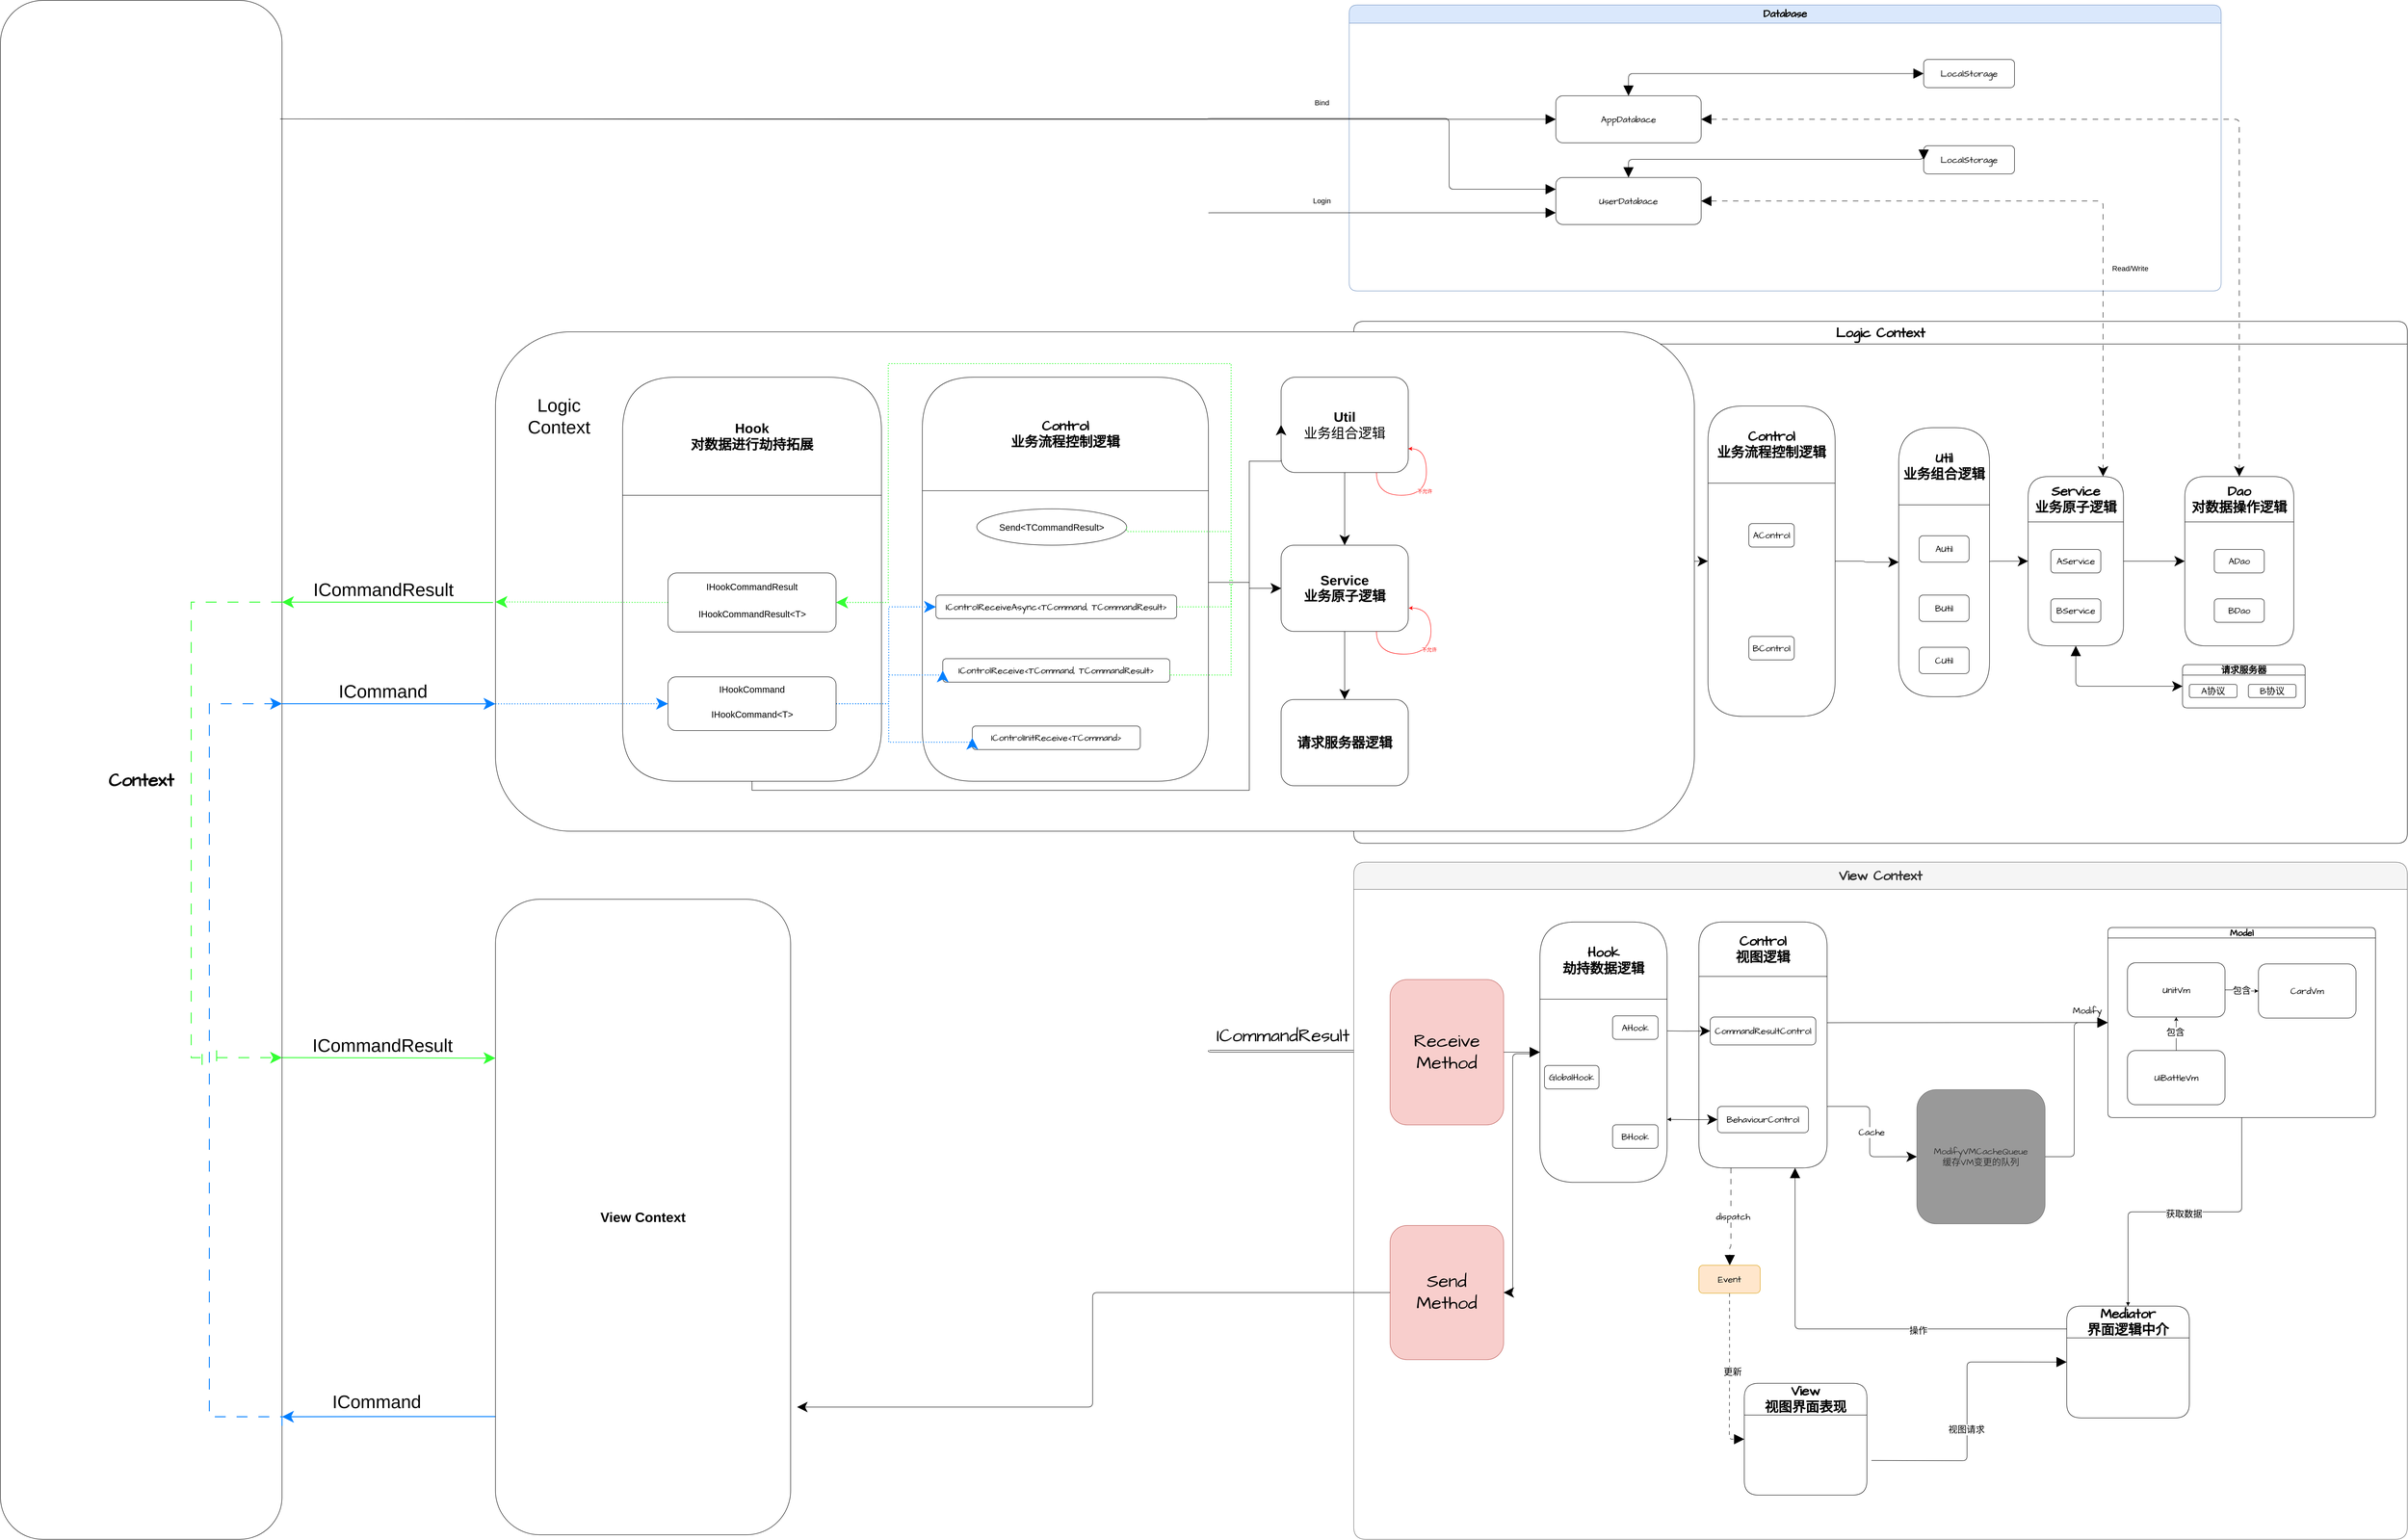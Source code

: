 <mxfile version="22.1.5" type="github">
  <diagram name="第 1 页" id="t4eYqC5lE6JD332f50Ly">
    <mxGraphModel dx="7610" dy="-2194" grid="1" gridSize="10" guides="1" tooltips="1" connect="1" arrows="1" fold="1" page="1" pageScale="1" pageWidth="827" pageHeight="1169" math="0" shadow="0">
      <root>
        <mxCell id="0" />
        <mxCell id="1" parent="0" />
        <mxCell id="c1-D3wokIuNLte7xP1NV-1" value="&lt;span style=&quot;background-color: rgb(255, 255, 255);&quot;&gt;&lt;font style=&quot;font-size: 30px;&quot;&gt;Logic Context&lt;/font&gt;&lt;/span&gt;" style="swimlane;whiteSpace=wrap;html=1;hachureGap=4;fontFamily=Architects Daughter;fontSource=https%3A%2F%2Ffonts.googleapis.com%2Fcss%3Ffamily%3DArchitects%2BDaughter;fontSize=20;startSize=50;swimlaneFillColor=#FFFFFF;rounded=1;" vertex="1" parent="1">
          <mxGeometry x="-1050" y="5146.9" width="2320" height="1149.9" as="geometry" />
        </mxCell>
        <mxCell id="c1-D3wokIuNLte7xP1NV-2" value="请求服务器" style="swimlane;whiteSpace=wrap;html=1;hachureGap=4;fontFamily=Architects Daughter;fontSource=https%3A%2F%2Ffonts.googleapis.com%2Fcss%3Ffamily%3DArchitects%2BDaughter;fontSize=20;rounded=1;" vertex="1" parent="c1-D3wokIuNLte7xP1NV-1">
          <mxGeometry x="1825" y="756.244" width="270" height="95.307" as="geometry" />
        </mxCell>
        <mxCell id="c1-D3wokIuNLte7xP1NV-3" value="A协议" style="rounded=1;whiteSpace=wrap;html=1;hachureGap=4;fontFamily=Architects Daughter;fontSource=https%3A%2F%2Ffonts.googleapis.com%2Fcss%3Ffamily%3DArchitects%2BDaughter;fontSize=20;" vertex="1" parent="c1-D3wokIuNLte7xP1NV-2">
          <mxGeometry x="15" y="43.51" width="105" height="29.007" as="geometry" />
        </mxCell>
        <mxCell id="c1-D3wokIuNLte7xP1NV-4" value="B协议" style="rounded=1;whiteSpace=wrap;html=1;hachureGap=4;fontFamily=Architects Daughter;fontSource=https%3A%2F%2Ffonts.googleapis.com%2Fcss%3Ffamily%3DArchitects%2BDaughter;fontSize=20;" vertex="1" parent="c1-D3wokIuNLte7xP1NV-2">
          <mxGeometry x="145" y="43.51" width="105" height="29.007" as="geometry" />
        </mxCell>
        <mxCell id="c1-D3wokIuNLte7xP1NV-5" style="edgeStyle=orthogonalEdgeStyle;rounded=1;hachureGap=4;orthogonalLoop=1;jettySize=auto;html=1;entryX=0;entryY=0.5;entryDx=0;entryDy=0;fontFamily=Architects Daughter;fontSource=https%3A%2F%2Ffonts.googleapis.com%2Fcss%3Ffamily%3DArchitects%2BDaughter;fontSize=16;endSize=20;" edge="1" parent="c1-D3wokIuNLte7xP1NV-1" source="c1-D3wokIuNLte7xP1NV-6" target="c1-D3wokIuNLte7xP1NV-15">
          <mxGeometry relative="1" as="geometry" />
        </mxCell>
        <mxCell id="c1-D3wokIuNLte7xP1NV-6" value="&lt;font style=&quot;font-size: 30px;&quot;&gt;Control&lt;br&gt;业务流程控制逻辑&lt;br&gt;&lt;/font&gt;" style="swimlane;whiteSpace=wrap;html=1;hachureGap=4;fontFamily=Architects Daughter;fontSource=https%3A%2F%2Ffonts.googleapis.com%2Fcss%3Ffamily%3DArchitects%2BDaughter;fontSize=20;startSize=170;rounded=1;" vertex="1" parent="c1-D3wokIuNLte7xP1NV-1">
          <mxGeometry x="780" y="186.471" width="280" height="683.725" as="geometry">
            <mxRectangle x="480" y="180" width="280" height="170" as="alternateBounds" />
          </mxGeometry>
        </mxCell>
        <mxCell id="c1-D3wokIuNLte7xP1NV-7" value="AControl" style="html=1;whiteSpace=wrap;hachureGap=4;fontFamily=Architects Daughter;fontSource=https%3A%2F%2Ffonts.googleapis.com%2Fcss%3Ffamily%3DArchitects%2BDaughter;fontSize=20;container=0;rounded=1;" vertex="1" parent="c1-D3wokIuNLte7xP1NV-6">
          <mxGeometry x="90" y="258.987" width="100" height="51.797" as="geometry" />
        </mxCell>
        <mxCell id="c1-D3wokIuNLte7xP1NV-8" value="BControl" style="html=1;whiteSpace=wrap;hachureGap=4;fontFamily=Architects Daughter;fontSource=https%3A%2F%2Ffonts.googleapis.com%2Fcss%3Ffamily%3DArchitects%2BDaughter;fontSize=20;container=0;rounded=1;" vertex="1" parent="c1-D3wokIuNLte7xP1NV-6">
          <mxGeometry x="90" y="507.614" width="100" height="51.797" as="geometry" />
        </mxCell>
        <mxCell id="c1-D3wokIuNLte7xP1NV-13" style="edgeStyle=orthogonalEdgeStyle;rounded=1;hachureGap=4;orthogonalLoop=1;jettySize=auto;html=1;fontFamily=Architects Daughter;fontSource=https%3A%2F%2Ffonts.googleapis.com%2Fcss%3Ffamily%3DArchitects%2BDaughter;fontSize=16;exitX=0.5;exitY=1;exitDx=0;exitDy=0;entryX=0;entryY=0.5;entryDx=0;entryDy=0;endSize=20;startArrow=block;startFill=1;startSize=20;" edge="1" parent="c1-D3wokIuNLte7xP1NV-1" target="c1-D3wokIuNLte7xP1NV-2">
          <mxGeometry relative="1" as="geometry">
            <mxPoint x="1590" y="714.806" as="sourcePoint" />
            <mxPoint x="1830" y="818.401" as="targetPoint" />
            <Array as="points">
              <mxPoint x="1590" y="803.898" />
            </Array>
          </mxGeometry>
        </mxCell>
        <mxCell id="c1-D3wokIuNLte7xP1NV-14" value="" style="group;rounded=1;" vertex="1" connectable="0" parent="c1-D3wokIuNLte7xP1NV-1">
          <mxGeometry x="1200" y="396.876" width="200" height="429.918" as="geometry" />
        </mxCell>
        <mxCell id="c1-D3wokIuNLte7xP1NV-15" value="&lt;font style=&quot;font-size: 30px;&quot;&gt;Util&lt;br&gt;业务组合逻辑&lt;/font&gt;" style="swimlane;whiteSpace=wrap;html=1;hachureGap=4;fontFamily=Architects Daughter;fontSource=https%3A%2F%2Ffonts.googleapis.com%2Fcss%3Ffamily%3DArchitects%2BDaughter;fontSize=20;startSize=170;rounded=1;" vertex="1" parent="c1-D3wokIuNLte7xP1NV-14">
          <mxGeometry y="-162.672" width="200" height="592.59" as="geometry" />
        </mxCell>
        <mxCell id="c1-D3wokIuNLte7xP1NV-16" value="AUtil" style="html=1;whiteSpace=wrap;hachureGap=4;fontFamily=Architects Daughter;fontSource=https%3A%2F%2Ffonts.googleapis.com%2Fcss%3Ffamily%3DArchitects%2BDaughter;fontSize=20;rounded=1;" vertex="1" parent="c1-D3wokIuNLte7xP1NV-15">
          <mxGeometry x="45" y="238.198" width="110" height="58.097" as="geometry" />
        </mxCell>
        <mxCell id="c1-D3wokIuNLte7xP1NV-17" value="BUtil" style="html=1;whiteSpace=wrap;hachureGap=4;fontFamily=Architects Daughter;fontSource=https%3A%2F%2Ffonts.googleapis.com%2Fcss%3Ffamily%3DArchitects%2BDaughter;fontSize=20;rounded=1;" vertex="1" parent="c1-D3wokIuNLte7xP1NV-15">
          <mxGeometry x="45" y="368.825" width="110" height="58.097" as="geometry" />
        </mxCell>
        <mxCell id="c1-D3wokIuNLte7xP1NV-18" value="CUtil" style="html=1;whiteSpace=wrap;hachureGap=4;fontFamily=Architects Daughter;fontSource=https%3A%2F%2Ffonts.googleapis.com%2Fcss%3Ffamily%3DArchitects%2BDaughter;fontSize=20;rounded=1;" vertex="1" parent="c1-D3wokIuNLte7xP1NV-15">
          <mxGeometry x="45" y="483.811" width="110" height="58.097" as="geometry" />
        </mxCell>
        <mxCell id="c1-D3wokIuNLte7xP1NV-19" style="edgeStyle=orthogonalEdgeStyle;rounded=1;hachureGap=4;orthogonalLoop=1;jettySize=auto;html=1;exitX=1;exitY=0.5;exitDx=0;exitDy=0;entryX=0;entryY=0.5;entryDx=0;entryDy=0;fontFamily=Architects Daughter;fontSource=https%3A%2F%2Ffonts.googleapis.com%2Fcss%3Ffamily%3DArchitects%2BDaughter;fontSize=16;endSize=20;" edge="1" parent="c1-D3wokIuNLte7xP1NV-1" source="c1-D3wokIuNLte7xP1NV-15" target="c1-D3wokIuNLte7xP1NV-29">
          <mxGeometry relative="1" as="geometry">
            <Array as="points">
              <mxPoint x="1430" y="528.333" />
              <mxPoint x="1430" y="528.333" />
            </Array>
          </mxGeometry>
        </mxCell>
        <mxCell id="c1-D3wokIuNLte7xP1NV-20" style="edgeStyle=orthogonalEdgeStyle;rounded=1;hachureGap=4;orthogonalLoop=1;jettySize=auto;html=1;exitX=1;exitY=0.5;exitDx=0;exitDy=0;entryX=0;entryY=0.5;entryDx=0;entryDy=0;fontFamily=Architects Daughter;fontSource=https%3A%2F%2Ffonts.googleapis.com%2Fcss%3Ffamily%3DArchitects%2BDaughter;fontSize=16;endSize=20;" edge="1" parent="c1-D3wokIuNLte7xP1NV-1" source="c1-D3wokIuNLte7xP1NV-29" target="c1-D3wokIuNLte7xP1NV-23">
          <mxGeometry relative="1" as="geometry" />
        </mxCell>
        <mxCell id="c1-D3wokIuNLte7xP1NV-21" value="" style="group;rounded=1;" vertex="1" connectable="0" parent="c1-D3wokIuNLte7xP1NV-1">
          <mxGeometry x="1830" y="455.817" width="240" height="258.987" as="geometry" />
        </mxCell>
        <mxCell id="c1-D3wokIuNLte7xP1NV-22" value="" style="group;rounded=1;" vertex="1" connectable="0" parent="c1-D3wokIuNLte7xP1NV-21">
          <mxGeometry width="240" height="258.987" as="geometry" />
        </mxCell>
        <mxCell id="c1-D3wokIuNLte7xP1NV-23" value="&lt;font style=&quot;font-size: 30px;&quot;&gt;Dao&lt;br&gt;对数据操作逻辑&lt;/font&gt;" style="swimlane;whiteSpace=wrap;html=1;hachureGap=4;fontFamily=Architects Daughter;fontSource=https%3A%2F%2Ffonts.googleapis.com%2Fcss%3Ffamily%3DArchitects%2BDaughter;fontSize=20;startSize=100;rounded=1;" vertex="1" parent="c1-D3wokIuNLte7xP1NV-22">
          <mxGeometry y="-113.954" width="240" height="372.941" as="geometry" />
        </mxCell>
        <mxCell id="c1-D3wokIuNLte7xP1NV-24" value="BDao" style="html=1;whiteSpace=wrap;hachureGap=4;fontFamily=Architects Daughter;fontSource=https%3A%2F%2Ffonts.googleapis.com%2Fcss%3Ffamily%3DArchitects%2BDaughter;fontSize=20;rounded=1;" vertex="1" parent="c1-D3wokIuNLte7xP1NV-23">
          <mxGeometry x="65" y="269.346" width="110" height="51.797" as="geometry" />
        </mxCell>
        <mxCell id="c1-D3wokIuNLte7xP1NV-25" value="" style="group;rounded=1;" vertex="1" connectable="0" parent="c1-D3wokIuNLte7xP1NV-1">
          <mxGeometry x="1485" y="455.817" width="210" height="258.987" as="geometry" />
        </mxCell>
        <mxCell id="c1-D3wokIuNLte7xP1NV-26" value="BService" style="html=1;whiteSpace=wrap;hachureGap=4;fontFamily=Architects Daughter;fontSource=https%3A%2F%2Ffonts.googleapis.com%2Fcss%3Ffamily%3DArchitects%2BDaughter;fontSize=20;rounded=1;" vertex="1" parent="c1-D3wokIuNLte7xP1NV-25">
          <mxGeometry x="50" y="155.392" width="110" height="51.797" as="geometry" />
        </mxCell>
        <mxCell id="c1-D3wokIuNLte7xP1NV-27" value="" style="group;rounded=1;" vertex="1" connectable="0" parent="c1-D3wokIuNLte7xP1NV-25">
          <mxGeometry width="210" height="258.987" as="geometry" />
        </mxCell>
        <mxCell id="c1-D3wokIuNLte7xP1NV-28" value="AService" style="html=1;whiteSpace=wrap;hachureGap=4;fontFamily=Architects Daughter;fontSource=https%3A%2F%2Ffonts.googleapis.com%2Fcss%3Ffamily%3DArchitects%2BDaughter;fontSize=20;rounded=1;" vertex="1" parent="c1-D3wokIuNLte7xP1NV-27">
          <mxGeometry x="50" y="46.618" width="110" height="51.797" as="geometry" />
        </mxCell>
        <mxCell id="c1-D3wokIuNLte7xP1NV-29" value="&lt;font style=&quot;font-size: 30px;&quot;&gt;Service&lt;br&gt;业务原子逻辑&lt;/font&gt;" style="swimlane;whiteSpace=wrap;html=1;hachureGap=4;fontFamily=Architects Daughter;fontSource=https%3A%2F%2Ffonts.googleapis.com%2Fcss%3Ffamily%3DArchitects%2BDaughter;fontSize=20;startSize=100;rounded=1;" vertex="1" parent="c1-D3wokIuNLte7xP1NV-27">
          <mxGeometry y="-113.954" width="210" height="372.941" as="geometry" />
        </mxCell>
        <mxCell id="c1-D3wokIuNLte7xP1NV-30" value="ADao" style="html=1;whiteSpace=wrap;hachureGap=4;fontFamily=Architects Daughter;fontSource=https%3A%2F%2Ffonts.googleapis.com%2Fcss%3Ffamily%3DArchitects%2BDaughter;fontSize=20;rounded=1;" vertex="1" parent="c1-D3wokIuNLte7xP1NV-1">
          <mxGeometry x="1895" y="502.435" width="110" height="51.797" as="geometry" />
        </mxCell>
        <mxCell id="c1-D3wokIuNLte7xP1NV-31" value="&lt;font style=&quot;font-size: 30px;&quot;&gt;Hook&lt;br&gt;劫持数据逻辑&lt;br&gt;&lt;/font&gt;" style="swimlane;whiteSpace=wrap;html=1;hachureGap=4;fontFamily=Architects Daughter;fontSource=https%3A%2F%2Ffonts.googleapis.com%2Fcss%3Ffamily%3DArchitects%2BDaughter;fontSize=20;startSize=170;rounded=1;" vertex="1" parent="c1-D3wokIuNLte7xP1NV-1">
          <mxGeometry x="440" y="196.47" width="280" height="573.53" as="geometry">
            <mxRectangle x="480" y="180" width="280" height="170" as="alternateBounds" />
          </mxGeometry>
        </mxCell>
        <mxCell id="c1-D3wokIuNLte7xP1NV-35" style="edgeStyle=orthogonalEdgeStyle;rounded=1;hachureGap=4;orthogonalLoop=1;jettySize=auto;html=1;entryX=0;entryY=0.5;entryDx=0;entryDy=0;fontFamily=Architects Daughter;fontSource=https%3A%2F%2Ffonts.googleapis.com%2Fcss%3Ffamily%3DArchitects%2BDaughter;fontSize=16;endSize=20;" edge="1" parent="c1-D3wokIuNLte7xP1NV-1" target="c1-D3wokIuNLte7xP1NV-6">
          <mxGeometry relative="1" as="geometry">
            <mxPoint x="720" y="528.1" as="sourcePoint" />
            <mxPoint x="1200.0" y="538.33" as="targetPoint" />
          </mxGeometry>
        </mxCell>
        <mxCell id="c1-D3wokIuNLte7xP1NV-36" value="Database" style="swimlane;whiteSpace=wrap;html=1;hachureGap=4;fontFamily=Architects Daughter;fontSource=https%3A%2F%2Ffonts.googleapis.com%2Fcss%3Ffamily%3DArchitects%2BDaughter;fontSize=23;startSize=40;fillColor=#dae8fc;strokeColor=#6c8ebf;rounded=1;" vertex="1" parent="1">
          <mxGeometry x="-1060" y="4450" width="1920" height="630" as="geometry" />
        </mxCell>
        <mxCell id="c1-D3wokIuNLte7xP1NV-37" value="LocalStorage" style="rounded=1;whiteSpace=wrap;html=1;hachureGap=4;fontFamily=Architects Daughter;fontSource=https%3A%2F%2Ffonts.googleapis.com%2Fcss%3Ffamily%3DArchitects%2BDaughter;fontSize=20;" vertex="1" parent="c1-D3wokIuNLte7xP1NV-36">
          <mxGeometry x="1265" y="120.003" width="200" height="62.157" as="geometry" />
        </mxCell>
        <mxCell id="c1-D3wokIuNLte7xP1NV-38" value="AppDatabace" style="rounded=1;whiteSpace=wrap;html=1;hachureGap=4;fontFamily=Architects Daughter;fontSource=https%3A%2F%2Ffonts.googleapis.com%2Fcss%3Ffamily%3DArchitects%2BDaughter;fontSize=20;" vertex="1" parent="c1-D3wokIuNLte7xP1NV-36">
          <mxGeometry x="455" y="200.004" width="320" height="103.595" as="geometry" />
        </mxCell>
        <mxCell id="c1-D3wokIuNLte7xP1NV-39" style="edgeStyle=orthogonalEdgeStyle;rounded=1;hachureGap=4;orthogonalLoop=1;jettySize=auto;html=1;entryX=0.5;entryY=0;entryDx=0;entryDy=0;fontFamily=Architects Daughter;fontSource=https%3A%2F%2Ffonts.googleapis.com%2Fcss%3Ffamily%3DArchitects%2BDaughter;fontSize=16;exitX=0;exitY=0.5;exitDx=0;exitDy=0;endArrow=block;endFill=1;targetPerimeterSpacing=0;endSize=20;startSize=20;startArrow=block;startFill=1;" edge="1" parent="c1-D3wokIuNLte7xP1NV-36" source="c1-D3wokIuNLte7xP1NV-37" target="c1-D3wokIuNLte7xP1NV-38">
          <mxGeometry relative="1" as="geometry">
            <mxPoint x="2025" y="-169.558" as="targetPoint" />
            <Array as="points" />
          </mxGeometry>
        </mxCell>
        <mxCell id="c1-D3wokIuNLte7xP1NV-40" value="LocalStorage" style="rounded=1;whiteSpace=wrap;html=1;hachureGap=4;fontFamily=Architects Daughter;fontSource=https%3A%2F%2Ffonts.googleapis.com%2Fcss%3Ffamily%3DArchitects%2BDaughter;fontSize=20;" vertex="1" parent="c1-D3wokIuNLte7xP1NV-36">
          <mxGeometry x="1265" y="310.005" width="200" height="62.157" as="geometry" />
        </mxCell>
        <mxCell id="c1-D3wokIuNLte7xP1NV-41" value="UserDatabace" style="rounded=1;whiteSpace=wrap;html=1;hachureGap=4;fontFamily=Architects Daughter;fontSource=https%3A%2F%2Ffonts.googleapis.com%2Fcss%3Ffamily%3DArchitects%2BDaughter;fontSize=20;" vertex="1" parent="c1-D3wokIuNLte7xP1NV-36">
          <mxGeometry x="455" y="379.996" width="320" height="103.595" as="geometry" />
        </mxCell>
        <mxCell id="c1-D3wokIuNLte7xP1NV-42" style="edgeStyle=orthogonalEdgeStyle;rounded=1;hachureGap=4;orthogonalLoop=1;jettySize=auto;html=1;fontFamily=Architects Daughter;fontSource=https%3A%2F%2Ffonts.googleapis.com%2Fcss%3Ffamily%3DArchitects%2BDaughter;fontSize=16;exitX=0;exitY=0.5;exitDx=0;exitDy=0;endArrow=block;endFill=1;targetPerimeterSpacing=0;endSize=20;startSize=20;startArrow=block;startFill=1;" edge="1" parent="c1-D3wokIuNLte7xP1NV-36" source="c1-D3wokIuNLte7xP1NV-40" target="c1-D3wokIuNLte7xP1NV-41">
          <mxGeometry relative="1" as="geometry">
            <mxPoint x="3635" y="-4955.637" as="targetPoint" />
            <Array as="points">
              <mxPoint x="615" y="340" />
            </Array>
          </mxGeometry>
        </mxCell>
        <mxCell id="c1-D3wokIuNLte7xP1NV-43" value="&lt;font style=&quot;font-size: 16px;&quot;&gt;Read/Write&lt;/font&gt;" style="text;html=1;strokeColor=none;fillColor=none;align=center;verticalAlign=middle;whiteSpace=wrap;rounded=1;" vertex="1" parent="c1-D3wokIuNLte7xP1NV-36">
          <mxGeometry x="1670" y="560" width="100" height="40" as="geometry" />
        </mxCell>
        <mxCell id="c1-D3wokIuNLte7xP1NV-44" style="edgeStyle=orthogonalEdgeStyle;rounded=1;hachureGap=4;orthogonalLoop=1;jettySize=auto;html=1;entryX=0.5;entryY=0;entryDx=0;entryDy=0;fontFamily=Architects Daughter;fontSource=https%3A%2F%2Ffonts.googleapis.com%2Fcss%3Ffamily%3DArchitects%2BDaughter;fontSize=16;startArrow=block;startFill=1;dashed=1;dashPattern=12 12;endSize=20;startSize=20;" edge="1" parent="1" source="c1-D3wokIuNLte7xP1NV-38" target="c1-D3wokIuNLte7xP1NV-23">
          <mxGeometry relative="1" as="geometry" />
        </mxCell>
        <mxCell id="c1-D3wokIuNLte7xP1NV-45" style="edgeStyle=orthogonalEdgeStyle;rounded=1;hachureGap=4;orthogonalLoop=1;jettySize=auto;html=1;fontFamily=Architects Daughter;fontSource=https%3A%2F%2Ffonts.googleapis.com%2Fcss%3Ffamily%3DArchitects%2BDaughter;fontSize=16;endSize=20;exitX=0;exitY=0.814;exitDx=0;exitDy=0;exitPerimeter=0;strokeWidth=2;strokeColor=#007FFF;" edge="1" parent="1" source="c1-D3wokIuNLte7xP1NV-106">
          <mxGeometry relative="1" as="geometry">
            <mxPoint x="-1060" y="6990.51" as="sourcePoint" />
            <mxPoint x="-3410" y="7560" as="targetPoint" />
          </mxGeometry>
        </mxCell>
        <mxCell id="c1-D3wokIuNLte7xP1NV-46" value="&lt;font style=&quot;font-size: 40px;&quot;&gt;ICommand&lt;/font&gt;" style="edgeLabel;html=1;align=center;verticalAlign=middle;resizable=0;points=[];fontSize=11;fontFamily=Helvetica;rounded=1;" vertex="1" connectable="0" parent="c1-D3wokIuNLte7xP1NV-45">
          <mxGeometry x="0.229" y="4" relative="1" as="geometry">
            <mxPoint x="26" y="-39" as="offset" />
          </mxGeometry>
        </mxCell>
        <mxCell id="c1-D3wokIuNLte7xP1NV-49" style="edgeStyle=orthogonalEdgeStyle;rounded=1;hachureGap=4;orthogonalLoop=1;jettySize=auto;html=1;entryX=0;entryY=0.5;entryDx=0;entryDy=0;fontFamily=Architects Daughter;fontSource=https%3A%2F%2Ffonts.googleapis.com%2Fcss%3Ffamily%3DArchitects%2BDaughter;fontSize=16;endSize=20;" edge="1" parent="1" target="c1-D3wokIuNLte7xP1NV-90">
          <mxGeometry relative="1" as="geometry">
            <mxPoint x="-1370" y="6752.614" as="sourcePoint" />
            <mxPoint x="-1050" y="6568.734" as="targetPoint" />
            <Array as="points">
              <mxPoint x="-1370" y="6756.758" />
            </Array>
          </mxGeometry>
        </mxCell>
        <mxCell id="c1-D3wokIuNLte7xP1NV-50" value="ICommandResult" style="edgeLabel;html=1;align=center;verticalAlign=middle;resizable=0;points=[];fontSize=40;fontFamily=Architects Daughter;rounded=1;" vertex="1" connectable="0" parent="c1-D3wokIuNLte7xP1NV-49">
          <mxGeometry x="0.076" y="-3" relative="1" as="geometry">
            <mxPoint x="-49" y="-39" as="offset" />
          </mxGeometry>
        </mxCell>
        <mxCell id="c1-D3wokIuNLte7xP1NV-109" style="edgeStyle=entityRelationEdgeStyle;rounded=0;orthogonalLoop=1;jettySize=auto;html=1;entryX=0;entryY=0.25;entryDx=0;entryDy=0;exitX=0.996;exitY=0.687;exitDx=0;exitDy=0;exitPerimeter=0;endSize=20;strokeWidth=2;strokeColor=#33FF33;" edge="1" parent="1" source="c1-D3wokIuNLte7xP1NV-51" target="c1-D3wokIuNLte7xP1NV-106">
          <mxGeometry relative="1" as="geometry" />
        </mxCell>
        <mxCell id="c1-D3wokIuNLte7xP1NV-110" value="&lt;font style=&quot;font-size: 40px;&quot;&gt;ICommandResult&lt;/font&gt;" style="edgeLabel;html=1;align=center;verticalAlign=middle;resizable=0;points=[];" vertex="1" connectable="0" parent="c1-D3wokIuNLte7xP1NV-109">
          <mxGeometry x="-0.009" relative="1" as="geometry">
            <mxPoint x="-11" y="-29" as="offset" />
          </mxGeometry>
        </mxCell>
        <mxCell id="c1-D3wokIuNLte7xP1NV-51" value="&lt;b style=&quot;font-size: 40px;&quot;&gt;&lt;br&gt;Context&lt;/b&gt;" style="rounded=1;whiteSpace=wrap;html=1;hachureGap=4;fontFamily=Architects Daughter;fontSource=https%3A%2F%2Ffonts.googleapis.com%2Fcss%3Ffamily%3DArchitects%2BDaughter;fontSize=20;" vertex="1" parent="1">
          <mxGeometry x="-4030" y="4440" width="620" height="3390" as="geometry" />
        </mxCell>
        <mxCell id="c1-D3wokIuNLte7xP1NV-55" style="edgeStyle=orthogonalEdgeStyle;rounded=1;hachureGap=4;orthogonalLoop=1;jettySize=auto;html=1;entryX=0;entryY=0.25;entryDx=0;entryDy=0;fontFamily=Architects Daughter;fontSource=https%3A%2F%2Ffonts.googleapis.com%2Fcss%3Ffamily%3DArchitects%2BDaughter;fontSize=16;endSize=20;" edge="1" parent="1" target="c1-D3wokIuNLte7xP1NV-91">
          <mxGeometry relative="1" as="geometry">
            <mxPoint x="-1368" y="6752.614" as="sourcePoint" />
            <mxPoint x="-960" y="6700.817" as="targetPoint" />
            <Array as="points">
              <mxPoint x="-1020" y="6752.614" />
              <mxPoint x="-1020" y="7212.575" />
            </Array>
          </mxGeometry>
        </mxCell>
        <mxCell id="c1-D3wokIuNLte7xP1NV-56" style="edgeStyle=orthogonalEdgeStyle;rounded=1;hachureGap=4;orthogonalLoop=1;jettySize=auto;html=1;entryX=0.5;entryY=0;entryDx=0;entryDy=0;fontFamily=Architects Daughter;fontSource=https%3A%2F%2Ffonts.googleapis.com%2Fcss%3Ffamily%3DArchitects%2BDaughter;fontSize=16;startArrow=block;startFill=1;dashed=1;dashPattern=12 12;endSize=20;startSize=20;exitX=1;exitY=0.5;exitDx=0;exitDy=0;" edge="1" parent="1" source="c1-D3wokIuNLte7xP1NV-41">
          <mxGeometry relative="1" as="geometry">
            <mxPoint x="290" y="4980" as="sourcePoint" />
            <mxPoint x="600" y="5488.758" as="targetPoint" />
            <Array as="points">
              <mxPoint x="600" y="4882" />
            </Array>
          </mxGeometry>
        </mxCell>
        <mxCell id="c1-D3wokIuNLte7xP1NV-57" style="edgeStyle=orthogonalEdgeStyle;rounded=1;hachureGap=4;orthogonalLoop=1;jettySize=auto;html=1;entryX=1.012;entryY=0.077;entryDx=0;entryDy=0;fontFamily=Architects Daughter;fontSource=https%3A%2F%2Ffonts.googleapis.com%2Fcss%3Ffamily%3DArchitects%2BDaughter;fontSize=16;exitX=0;exitY=0.5;exitDx=0;exitDy=0;endArrow=none;endFill=0;targetPerimeterSpacing=0;endSize=20;startSize=20;startArrow=block;startFill=1;entryPerimeter=0;" edge="1" parent="1" source="c1-D3wokIuNLte7xP1NV-38" target="c1-D3wokIuNLte7xP1NV-51">
          <mxGeometry relative="1" as="geometry">
            <mxPoint x="-1260" y="4749.004" as="targetPoint" />
            <Array as="points" />
            <mxPoint x="-610" y="4700.081" as="sourcePoint" />
          </mxGeometry>
        </mxCell>
        <mxCell id="c1-D3wokIuNLte7xP1NV-58" style="edgeStyle=orthogonalEdgeStyle;rounded=1;hachureGap=4;orthogonalLoop=1;jettySize=auto;html=1;entryX=0.993;entryY=0.077;entryDx=0;entryDy=0;fontFamily=Architects Daughter;fontSource=https%3A%2F%2Ffonts.googleapis.com%2Fcss%3Ffamily%3DArchitects%2BDaughter;fontSize=16;exitX=0;exitY=0.25;exitDx=0;exitDy=0;endArrow=none;endFill=0;targetPerimeterSpacing=0;endSize=20;startSize=20;startArrow=block;startFill=1;entryPerimeter=0;" edge="1" parent="1" source="c1-D3wokIuNLte7xP1NV-41" target="c1-D3wokIuNLte7xP1NV-51">
          <mxGeometry relative="1" as="geometry">
            <mxPoint x="-1357" y="4711.03" as="targetPoint" />
            <Array as="points">
              <mxPoint x="-840" y="4856" />
              <mxPoint x="-840" y="4700" />
              <mxPoint x="-1372" y="4700" />
            </Array>
            <mxPoint x="-595" y="4711.801" as="sourcePoint" />
          </mxGeometry>
        </mxCell>
        <mxCell id="c1-D3wokIuNLte7xP1NV-59" value="Bind" style="text;html=1;strokeColor=none;fillColor=none;align=center;verticalAlign=middle;whiteSpace=wrap;rounded=1;fontSize=16;" vertex="1" parent="1">
          <mxGeometry x="-1150" y="4650" width="60" height="30" as="geometry" />
        </mxCell>
        <mxCell id="c1-D3wokIuNLte7xP1NV-60" style="edgeStyle=orthogonalEdgeStyle;rounded=1;hachureGap=4;orthogonalLoop=1;jettySize=auto;html=1;fontFamily=Architects Daughter;fontSource=https%3A%2F%2Ffonts.googleapis.com%2Fcss%3Ffamily%3DArchitects%2BDaughter;fontSize=16;exitX=0;exitY=0.75;exitDx=0;exitDy=0;endArrow=none;endFill=0;targetPerimeterSpacing=0;endSize=20;startSize=20;startArrow=block;startFill=1;" edge="1" parent="1" source="c1-D3wokIuNLte7xP1NV-41">
          <mxGeometry relative="1" as="geometry">
            <mxPoint x="-1370" y="4908" as="targetPoint" />
            <Array as="points">
              <mxPoint x="-1368" y="4908" />
            </Array>
            <mxPoint x="-595" y="4711.801" as="sourcePoint" />
          </mxGeometry>
        </mxCell>
        <mxCell id="c1-D3wokIuNLte7xP1NV-61" value="Login" style="text;html=1;strokeColor=none;fillColor=none;align=center;verticalAlign=middle;whiteSpace=wrap;rounded=1;fontSize=16;" vertex="1" parent="1">
          <mxGeometry x="-1150" y="4866" width="60" height="30" as="geometry" />
        </mxCell>
        <mxCell id="c1-D3wokIuNLte7xP1NV-62" value="&lt;font style=&quot;font-size: 30px;&quot;&gt;View Context&lt;/font&gt;" style="swimlane;whiteSpace=wrap;html=1;hachureGap=4;fontFamily=Architects Daughter;fontSource=https%3A%2F%2Ffonts.googleapis.com%2Fcss%3Ffamily%3DArchitects%2BDaughter;fontSize=20;startSize=60;swimlaneFillColor=#FFFFFF;fillColor=#f5f5f5;fontColor=#333333;strokeColor=#666666;rounded=1;" vertex="1" parent="1">
          <mxGeometry x="-1050" y="6338.24" width="2320" height="1491.76" as="geometry" />
        </mxCell>
        <mxCell id="c1-D3wokIuNLte7xP1NV-63" style="edgeStyle=orthogonalEdgeStyle;rounded=1;hachureGap=4;orthogonalLoop=1;jettySize=auto;html=1;fontFamily=Architects Daughter;fontSource=https%3A%2F%2Ffonts.googleapis.com%2Fcss%3Ffamily%3DArchitects%2BDaughter;fontSize=16;endSize=20;endArrow=block;endFill=1;" edge="1" parent="c1-D3wokIuNLte7xP1NV-62">
          <mxGeometry relative="1" as="geometry">
            <mxPoint x="1660" y="353.409" as="targetPoint" />
            <mxPoint x="1042" y="353.702" as="sourcePoint" />
            <Array as="points">
              <mxPoint x="1042" y="353.702" />
            </Array>
          </mxGeometry>
        </mxCell>
        <mxCell id="c1-D3wokIuNLte7xP1NV-64" style="edgeStyle=orthogonalEdgeStyle;rounded=1;hachureGap=4;orthogonalLoop=1;jettySize=auto;html=1;entryX=0.5;entryY=0;entryDx=0;entryDy=0;fontFamily=Architects Daughter;fontSource=https%3A%2F%2Ffonts.googleapis.com%2Fcss%3Ffamily%3DArchitects%2BDaughter;fontSize=16;endSize=20;endArrow=block;endFill=1;exitX=0.75;exitY=1;exitDx=0;exitDy=0;startArrow=block;startFill=1;startSize=20;" edge="1" parent="c1-D3wokIuNLte7xP1NV-62" source="c1-D3wokIuNLte7xP1NV-68" target="c1-D3wokIuNLte7xP1NV-95">
          <mxGeometry relative="1" as="geometry">
            <Array as="points">
              <mxPoint x="972" y="1028.3" />
              <mxPoint x="1705" y="1028.3" />
            </Array>
          </mxGeometry>
        </mxCell>
        <mxCell id="c1-D3wokIuNLte7xP1NV-65" value="&lt;font style=&quot;font-size: 20px;&quot;&gt;操作&lt;/font&gt;" style="edgeLabel;html=1;align=center;verticalAlign=middle;resizable=0;points=[];fontSize=16;rounded=1;" vertex="1" connectable="0" parent="c1-D3wokIuNLte7xP1NV-64">
          <mxGeometry x="0.102" y="-2" relative="1" as="geometry">
            <mxPoint x="-1" as="offset" />
          </mxGeometry>
        </mxCell>
        <mxCell id="c1-D3wokIuNLte7xP1NV-66" style="edgeStyle=orthogonalEdgeStyle;rounded=1;hachureGap=4;orthogonalLoop=1;jettySize=auto;html=1;exitX=1;exitY=0.75;exitDx=0;exitDy=0;entryX=0;entryY=0.5;entryDx=0;entryDy=0;fontFamily=Architects Daughter;fontSource=https%3A%2F%2Ffonts.googleapis.com%2Fcss%3Ffamily%3DArchitects%2BDaughter;fontSize=16;endSize=20;" edge="1" parent="c1-D3wokIuNLte7xP1NV-62" source="c1-D3wokIuNLte7xP1NV-68" target="c1-D3wokIuNLte7xP1NV-85">
          <mxGeometry relative="1" as="geometry" />
        </mxCell>
        <mxCell id="c1-D3wokIuNLte7xP1NV-67" value="Cache" style="edgeLabel;html=1;align=center;verticalAlign=middle;resizable=0;points=[];fontSize=20;fontFamily=Architects Daughter;rounded=1;" vertex="1" connectable="0" parent="c1-D3wokIuNLte7xP1NV-66">
          <mxGeometry x="0.208" y="-7" relative="1" as="geometry">
            <mxPoint x="11" y="-36" as="offset" />
          </mxGeometry>
        </mxCell>
        <mxCell id="c1-D3wokIuNLte7xP1NV-68" value="&lt;font style=&quot;font-size: 30px;&quot;&gt;Control&lt;br&gt;视图逻辑&lt;/font&gt;" style="swimlane;whiteSpace=wrap;html=1;hachureGap=4;fontFamily=Architects Daughter;fontSource=https%3A%2F%2Ffonts.googleapis.com%2Fcss%3Ffamily%3DArchitects%2BDaughter;fontSize=20;startSize=120;rounded=1;" vertex="1" parent="c1-D3wokIuNLte7xP1NV-62">
          <mxGeometry x="760" y="131.755" width="282.34" height="541.82" as="geometry" />
        </mxCell>
        <mxCell id="c1-D3wokIuNLte7xP1NV-69" value="BehaviourControl" style="html=1;whiteSpace=wrap;hachureGap=4;fontFamily=Architects Daughter;fontSource=https%3A%2F%2Ffonts.googleapis.com%2Fcss%3Ffamily%3DArchitects%2BDaughter;fontSize=20;container=0;rounded=1;" vertex="1" parent="c1-D3wokIuNLte7xP1NV-68">
          <mxGeometry x="41.07" y="406.365" width="200.21" height="57.876" as="geometry" />
        </mxCell>
        <mxCell id="c1-D3wokIuNLte7xP1NV-70" value="CommandResultControl" style="html=1;whiteSpace=wrap;hachureGap=4;fontFamily=Architects Daughter;fontSource=https%3A%2F%2Ffonts.googleapis.com%2Fcss%3Ffamily%3DArchitects%2BDaughter;fontSize=20;container=0;rounded=1;" vertex="1" parent="c1-D3wokIuNLte7xP1NV-68">
          <mxGeometry x="24.89" y="209.34" width="232.55" height="61.57" as="geometry" />
        </mxCell>
        <mxCell id="c1-D3wokIuNLte7xP1NV-71" style="edgeStyle=orthogonalEdgeStyle;rounded=1;hachureGap=4;orthogonalLoop=1;jettySize=auto;html=1;entryX=0;entryY=0.5;entryDx=0;entryDy=0;fontFamily=Architects Daughter;fontSource=https%3A%2F%2Ffonts.googleapis.com%2Fcss%3Ffamily%3DArchitects%2BDaughter;fontSize=16;endArrow=block;endFill=1;endSize=20;dashed=1;dashPattern=8 8;exitX=0.5;exitY=1;exitDx=0;exitDy=0;" edge="1" parent="c1-D3wokIuNLte7xP1NV-62" source="c1-D3wokIuNLte7xP1NV-88" target="c1-D3wokIuNLte7xP1NV-96">
          <mxGeometry relative="1" as="geometry">
            <Array as="points">
              <mxPoint x="827" y="1125.3" />
              <mxPoint x="827" y="1271.3" />
            </Array>
            <mxPoint x="1286.33" y="1147.668" as="targetPoint" />
          </mxGeometry>
        </mxCell>
        <mxCell id="c1-D3wokIuNLte7xP1NV-72" value="更新" style="edgeLabel;html=1;align=center;verticalAlign=middle;resizable=0;points=[];fontSize=20;fontFamily=Architects Daughter;rounded=1;" vertex="1" connectable="0" parent="c1-D3wokIuNLte7xP1NV-71">
          <mxGeometry x="-0.029" y="5" relative="1" as="geometry">
            <mxPoint x="1" as="offset" />
          </mxGeometry>
        </mxCell>
        <mxCell id="c1-D3wokIuNLte7xP1NV-73" value="Model" style="swimlane;whiteSpace=wrap;html=1;hachureGap=4;fontFamily=Architects Daughter;fontSource=https%3A%2F%2Ffonts.googleapis.com%2Fcss%3Ffamily%3DArchitects%2BDaughter;fontSize=20;rounded=1;" vertex="1" parent="c1-D3wokIuNLte7xP1NV-62">
          <mxGeometry x="1660.737" y="144.069" width="589.231" height="418.679" as="geometry" />
        </mxCell>
        <mxCell id="c1-D3wokIuNLte7xP1NV-74" value="" style="edgeStyle=orthogonalEdgeStyle;rounded=1;hachureGap=4;orthogonalLoop=1;jettySize=auto;html=1;fontFamily=Architects Daughter;fontSource=https%3A%2F%2Ffonts.googleapis.com%2Fcss%3Ffamily%3DArchitects%2BDaughter;fontSize=16;" edge="1" parent="c1-D3wokIuNLte7xP1NV-73" source="c1-D3wokIuNLte7xP1NV-76" target="c1-D3wokIuNLte7xP1NV-77">
          <mxGeometry relative="1" as="geometry" />
        </mxCell>
        <mxCell id="c1-D3wokIuNLte7xP1NV-75" value="包含" style="edgeLabel;html=1;align=center;verticalAlign=middle;resizable=0;points=[];fontSize=20;fontFamily=Architects Daughter;rounded=1;" vertex="1" connectable="0" parent="c1-D3wokIuNLte7xP1NV-74">
          <mxGeometry x="-0.057" y="-1" relative="1" as="geometry">
            <mxPoint as="offset" />
          </mxGeometry>
        </mxCell>
        <mxCell id="c1-D3wokIuNLte7xP1NV-76" value="UnitVm" style="rounded=1;whiteSpace=wrap;html=1;hachureGap=4;fontFamily=Architects Daughter;fontSource=https%3A%2F%2Ffonts.googleapis.com%2Fcss%3Ffamily%3DArchitects%2BDaughter;fontSize=20;" vertex="1" parent="c1-D3wokIuNLte7xP1NV-73">
          <mxGeometry x="42.965" y="77.579" width="214.824" height="119.447" as="geometry" />
        </mxCell>
        <mxCell id="c1-D3wokIuNLte7xP1NV-77" value="CardVm" style="rounded=1;whiteSpace=wrap;html=1;hachureGap=4;fontFamily=Architects Daughter;fontSource=https%3A%2F%2Ffonts.googleapis.com%2Fcss%3Ffamily%3DArchitects%2BDaughter;fontSize=20;" vertex="1" parent="c1-D3wokIuNLte7xP1NV-73">
          <mxGeometry x="331.442" y="80.042" width="214.824" height="119.447" as="geometry" />
        </mxCell>
        <mxCell id="c1-D3wokIuNLte7xP1NV-78" style="edgeStyle=orthogonalEdgeStyle;rounded=1;hachureGap=4;orthogonalLoop=1;jettySize=auto;html=1;entryX=0.5;entryY=1;entryDx=0;entryDy=0;fontFamily=Architects Daughter;fontSource=https%3A%2F%2Ffonts.googleapis.com%2Fcss%3Ffamily%3DArchitects%2BDaughter;fontSize=16;" edge="1" parent="c1-D3wokIuNLte7xP1NV-73" source="c1-D3wokIuNLte7xP1NV-80" target="c1-D3wokIuNLte7xP1NV-76">
          <mxGeometry relative="1" as="geometry" />
        </mxCell>
        <mxCell id="c1-D3wokIuNLte7xP1NV-79" value="包含" style="edgeLabel;html=1;align=center;verticalAlign=middle;resizable=0;points=[];fontSize=20;fontFamily=Architects Daughter;rounded=1;" vertex="1" connectable="0" parent="c1-D3wokIuNLte7xP1NV-78">
          <mxGeometry x="0.096" y="2" relative="1" as="geometry">
            <mxPoint as="offset" />
          </mxGeometry>
        </mxCell>
        <mxCell id="c1-D3wokIuNLte7xP1NV-80" value="UiBattleVm" style="rounded=1;whiteSpace=wrap;html=1;hachureGap=4;fontFamily=Architects Daughter;fontSource=https%3A%2F%2Ffonts.googleapis.com%2Fcss%3Ffamily%3DArchitects%2BDaughter;fontSize=20;" vertex="1" parent="c1-D3wokIuNLte7xP1NV-73">
          <mxGeometry x="42.965" y="270.91" width="214.824" height="119.447" as="geometry" />
        </mxCell>
        <mxCell id="c1-D3wokIuNLte7xP1NV-81" style="edgeStyle=orthogonalEdgeStyle;rounded=1;hachureGap=4;orthogonalLoop=1;jettySize=auto;html=1;entryX=0;entryY=0.5;entryDx=0;entryDy=0;fontFamily=Architects Daughter;fontSource=https%3A%2F%2Ffonts.googleapis.com%2Fcss%3Ffamily%3DArchitects%2BDaughter;fontSize=16;endArrow=block;endFill=1;endSize=20;" edge="1" parent="c1-D3wokIuNLte7xP1NV-62" target="c1-D3wokIuNLte7xP1NV-95">
          <mxGeometry relative="1" as="geometry">
            <mxPoint x="1140" y="1318.065" as="sourcePoint" />
            <mxPoint x="997.892" y="1042.998" as="targetPoint" />
          </mxGeometry>
        </mxCell>
        <mxCell id="c1-D3wokIuNLte7xP1NV-82" value="视图请求" style="edgeLabel;html=1;align=center;verticalAlign=middle;resizable=0;points=[];fontSize=20;fontFamily=Architects Daughter;rounded=1;" vertex="1" connectable="0" parent="c1-D3wokIuNLte7xP1NV-81">
          <mxGeometry x="-0.132" y="2" relative="1" as="geometry">
            <mxPoint y="1" as="offset" />
          </mxGeometry>
        </mxCell>
        <mxCell id="c1-D3wokIuNLte7xP1NV-83" style="edgeStyle=orthogonalEdgeStyle;rounded=1;hachureGap=4;orthogonalLoop=1;jettySize=auto;html=1;entryX=0;entryY=0.5;entryDx=0;entryDy=0;fontFamily=Architects Daughter;fontSource=https%3A%2F%2Ffonts.googleapis.com%2Fcss%3Ffamily%3DArchitects%2BDaughter;fontSize=16;endSize=20;endArrow=block;endFill=1;" edge="1" parent="c1-D3wokIuNLte7xP1NV-62" source="c1-D3wokIuNLte7xP1NV-85" target="c1-D3wokIuNLte7xP1NV-73">
          <mxGeometry relative="1" as="geometry" />
        </mxCell>
        <mxCell id="c1-D3wokIuNLte7xP1NV-84" value="Modify" style="edgeLabel;html=1;align=center;verticalAlign=middle;resizable=0;points=[];fontSize=20;fontFamily=Architects Daughter;rounded=1;" vertex="1" connectable="0" parent="c1-D3wokIuNLte7xP1NV-83">
          <mxGeometry x="-0.063" y="1" relative="1" as="geometry">
            <mxPoint x="29" y="-183" as="offset" />
          </mxGeometry>
        </mxCell>
        <mxCell id="c1-D3wokIuNLte7xP1NV-85" value="ModifyVMCacheQueue&lt;br&gt;缓存VM变更的队列" style="rounded=1;whiteSpace=wrap;html=1;hachureGap=4;fontFamily=Architects Daughter;fontSource=https%3A%2F%2Ffonts.googleapis.com%2Fcss%3Ffamily%3DArchitects%2BDaughter;fontSize=20;fillColor=#999999;fontColor=#333333;strokeColor=#666666;" vertex="1" parent="c1-D3wokIuNLte7xP1NV-62">
          <mxGeometry x="1240.004" y="501.175" width="282.34" height="295.538" as="geometry" />
        </mxCell>
        <mxCell id="c1-D3wokIuNLte7xP1NV-86" value="" style="edgeStyle=orthogonalEdgeStyle;rounded=1;hachureGap=4;orthogonalLoop=1;jettySize=auto;html=1;fontFamily=Architects Daughter;fontSource=https%3A%2F%2Ffonts.googleapis.com%2Fcss%3Ffamily%3DArchitects%2BDaughter;fontSize=16;endSize=20;endArrow=block;endFill=1;dashed=1;dashPattern=12 12;entryX=0.5;entryY=0;entryDx=0;entryDy=0;exitX=0.25;exitY=1;exitDx=0;exitDy=0;" edge="1" parent="c1-D3wokIuNLte7xP1NV-62" source="c1-D3wokIuNLte7xP1NV-68" target="c1-D3wokIuNLte7xP1NV-88">
          <mxGeometry relative="1" as="geometry">
            <mxPoint x="960" y="678.065" as="sourcePoint" />
            <mxPoint x="2050" y="742.182" as="targetPoint" />
            <Array as="points">
              <mxPoint x="831" y="848.3" />
              <mxPoint x="828" y="848.3" />
              <mxPoint x="828" y="888.3" />
            </Array>
          </mxGeometry>
        </mxCell>
        <mxCell id="c1-D3wokIuNLte7xP1NV-87" value="dispatch" style="edgeLabel;html=1;align=center;verticalAlign=middle;resizable=0;points=[];fontSize=20;fontFamily=Architects Daughter;rounded=1;" vertex="1" connectable="0" parent="c1-D3wokIuNLte7xP1NV-86">
          <mxGeometry x="-0.017" y="4" relative="1" as="geometry">
            <mxPoint as="offset" />
          </mxGeometry>
        </mxCell>
        <mxCell id="c1-D3wokIuNLte7xP1NV-88" value="Event" style="html=1;whiteSpace=wrap;hachureGap=4;fontFamily=Architects Daughter;fontSource=https%3A%2F%2Ffonts.googleapis.com%2Fcss%3Ffamily%3DArchitects%2BDaughter;fontSize=20;fillColor=#ffe6cc;strokeColor=#d79b00;rounded=1;" vertex="1" parent="c1-D3wokIuNLte7xP1NV-62">
          <mxGeometry x="759.997" y="888.067" width="135.032" height="61.57" as="geometry" />
        </mxCell>
        <mxCell id="c1-D3wokIuNLte7xP1NV-89" style="edgeStyle=orthogonalEdgeStyle;rounded=1;hachureGap=4;orthogonalLoop=1;jettySize=auto;html=1;entryX=0;entryY=0.5;entryDx=0;entryDy=0;fontFamily=Architects Daughter;fontSource=https%3A%2F%2Ffonts.googleapis.com%2Fcss%3Ffamily%3DArchitects%2BDaughter;fontSize=16;endSize=20;" edge="1" parent="c1-D3wokIuNLte7xP1NV-62" source="c1-D3wokIuNLte7xP1NV-90" target="c1-D3wokIuNLte7xP1NV-97">
          <mxGeometry relative="1" as="geometry" />
        </mxCell>
        <mxCell id="c1-D3wokIuNLte7xP1NV-90" value="&lt;font style=&quot;font-size: 40px;&quot;&gt;Receive Method&lt;/font&gt;" style="rounded=1;whiteSpace=wrap;html=1;hachureGap=4;fontFamily=Architects Daughter;fontSource=https%3A%2F%2Ffonts.googleapis.com%2Fcss%3Ffamily%3DArchitects%2BDaughter;fontSize=20;fillColor=#f8cecc;strokeColor=#b85450;" vertex="1" parent="c1-D3wokIuNLte7xP1NV-62">
          <mxGeometry x="80" y="258.596" width="250" height="320.166" as="geometry" />
        </mxCell>
        <mxCell id="c1-D3wokIuNLte7xP1NV-91" value="&lt;font style=&quot;font-size: 40px;&quot;&gt;Send &lt;br&gt;Method&lt;/font&gt;" style="rounded=1;whiteSpace=wrap;html=1;hachureGap=4;fontFamily=Architects Daughter;fontSource=https%3A%2F%2Ffonts.googleapis.com%2Fcss%3Ffamily%3DArchitects%2BDaughter;fontSize=20;fillColor=#f8cecc;strokeColor=#b85450;" vertex="1" parent="c1-D3wokIuNLte7xP1NV-62">
          <mxGeometry x="80" y="800.416" width="250" height="295.538" as="geometry" />
        </mxCell>
        <mxCell id="c1-D3wokIuNLte7xP1NV-92" style="edgeStyle=orthogonalEdgeStyle;rounded=1;hachureGap=4;orthogonalLoop=1;jettySize=auto;html=1;entryX=1;entryY=0.5;entryDx=0;entryDy=0;fontFamily=Architects Daughter;fontSource=https%3A%2F%2Ffonts.googleapis.com%2Fcss%3Ffamily%3DArchitects%2BDaughter;fontSize=16;endSize=20;startSize=20;startArrow=block;startFill=1;exitX=0;exitY=0.5;exitDx=0;exitDy=0;" edge="1" parent="c1-D3wokIuNLte7xP1NV-62" source="c1-D3wokIuNLte7xP1NV-97" target="c1-D3wokIuNLte7xP1NV-91">
          <mxGeometry relative="1" as="geometry">
            <Array as="points">
              <mxPoint x="400" y="419" />
              <mxPoint x="400" y="422" />
              <mxPoint x="350" y="422" />
              <mxPoint x="350" y="948" />
            </Array>
          </mxGeometry>
        </mxCell>
        <mxCell id="c1-D3wokIuNLte7xP1NV-93" style="edgeStyle=orthogonalEdgeStyle;rounded=1;orthogonalLoop=1;jettySize=auto;html=1;entryX=0.5;entryY=1;entryDx=0;entryDy=0;fontSize=20;startArrow=block;startFill=1;endArrow=none;endFill=0;" edge="1" parent="c1-D3wokIuNLte7xP1NV-62" source="c1-D3wokIuNLte7xP1NV-95" target="c1-D3wokIuNLte7xP1NV-73">
          <mxGeometry relative="1" as="geometry" />
        </mxCell>
        <mxCell id="c1-D3wokIuNLte7xP1NV-94" value="获取数据" style="edgeLabel;html=1;align=center;verticalAlign=middle;resizable=0;points=[];fontSize=20;rounded=1;" vertex="1" connectable="0" parent="c1-D3wokIuNLte7xP1NV-93">
          <mxGeometry x="-0.005" y="-3" relative="1" as="geometry">
            <mxPoint x="-1" as="offset" />
          </mxGeometry>
        </mxCell>
        <mxCell id="c1-D3wokIuNLte7xP1NV-95" value="&lt;font style=&quot;font-size: 30px;&quot;&gt;Mediator&lt;br&gt;界面逻辑中介&lt;br&gt;&lt;/font&gt;" style="swimlane;whiteSpace=wrap;html=1;hachureGap=4;fontFamily=Architects Daughter;fontSource=https%3A%2F%2Ffonts.googleapis.com%2Fcss%3Ffamily%3DArchitects%2BDaughter;fontSize=20;startSize=70;rounded=1;" vertex="1" parent="c1-D3wokIuNLte7xP1NV-62">
          <mxGeometry x="1570" y="978.066" width="270" height="246.282" as="geometry" />
        </mxCell>
        <mxCell id="c1-D3wokIuNLte7xP1NV-96" value="&lt;font style=&quot;font-size: 30px;&quot;&gt;View&lt;br&gt;视图界面表现&lt;br&gt;&lt;/font&gt;" style="swimlane;whiteSpace=wrap;html=1;hachureGap=4;fontFamily=Architects Daughter;fontSource=https%3A%2F%2Ffonts.googleapis.com%2Fcss%3Ffamily%3DArchitects%2BDaughter;fontSize=20;startSize=70;rounded=1;" vertex="1" parent="c1-D3wokIuNLte7xP1NV-62">
          <mxGeometry x="860" y="1148.066" width="270" height="246.282" as="geometry" />
        </mxCell>
        <mxCell id="c1-D3wokIuNLte7xP1NV-97" value="&lt;font style=&quot;font-size: 30px;&quot;&gt;Hook&lt;br&gt;劫持数据逻辑&lt;br&gt;&lt;/font&gt;" style="swimlane;whiteSpace=wrap;html=1;hachureGap=4;fontFamily=Architects Daughter;fontSource=https%3A%2F%2Ffonts.googleapis.com%2Fcss%3Ffamily%3DArchitects%2BDaughter;fontSize=20;startSize=170;rounded=1;" vertex="1" parent="c1-D3wokIuNLte7xP1NV-62">
          <mxGeometry x="410" y="131.91" width="280" height="573.53" as="geometry">
            <mxRectangle x="480" y="180" width="280" height="170" as="alternateBounds" />
          </mxGeometry>
        </mxCell>
        <mxCell id="c1-D3wokIuNLte7xP1NV-98" value="GlobalHook" style="html=1;whiteSpace=wrap;hachureGap=4;fontFamily=Architects Daughter;fontSource=https%3A%2F%2Ffonts.googleapis.com%2Fcss%3Ffamily%3DArchitects%2BDaughter;fontSize=20;container=0;rounded=1;" vertex="1" parent="c1-D3wokIuNLte7xP1NV-97">
          <mxGeometry x="10" y="315.96" width="120" height="51.8" as="geometry" />
        </mxCell>
        <mxCell id="c1-D3wokIuNLte7xP1NV-99" value="AHook" style="html=1;whiteSpace=wrap;hachureGap=4;fontFamily=Architects Daughter;fontSource=https%3A%2F%2Ffonts.googleapis.com%2Fcss%3Ffamily%3DArchitects%2BDaughter;fontSize=20;container=0;rounded=1;" vertex="1" parent="c1-D3wokIuNLte7xP1NV-97">
          <mxGeometry x="160" y="206.634" width="100" height="51.797" as="geometry" />
        </mxCell>
        <mxCell id="c1-D3wokIuNLte7xP1NV-100" value="BHook" style="html=1;whiteSpace=wrap;hachureGap=4;fontFamily=Architects Daughter;fontSource=https%3A%2F%2Ffonts.googleapis.com%2Fcss%3Ffamily%3DArchitects%2BDaughter;fontSize=20;container=0;rounded=1;" vertex="1" parent="c1-D3wokIuNLte7xP1NV-97">
          <mxGeometry x="160" y="446.634" width="100" height="51.797" as="geometry" />
        </mxCell>
        <mxCell id="c1-D3wokIuNLte7xP1NV-101" style="edgeStyle=orthogonalEdgeStyle;rounded=1;hachureGap=4;orthogonalLoop=1;jettySize=auto;html=1;entryX=0;entryY=0.5;entryDx=0;entryDy=0;fontFamily=Architects Daughter;fontSource=https%3A%2F%2Ffonts.googleapis.com%2Fcss%3Ffamily%3DArchitects%2BDaughter;fontSize=16;endSize=20;" edge="1" parent="c1-D3wokIuNLte7xP1NV-62" target="c1-D3wokIuNLte7xP1NV-70">
          <mxGeometry relative="1" as="geometry">
            <mxPoint x="690" y="371.76" as="sourcePoint" />
            <mxPoint x="760" y="371.765" as="targetPoint" />
          </mxGeometry>
        </mxCell>
        <mxCell id="c1-D3wokIuNLte7xP1NV-102" style="edgeStyle=orthogonalEdgeStyle;rounded=1;hachureGap=4;orthogonalLoop=1;jettySize=auto;html=1;entryX=0;entryY=0.5;entryDx=0;entryDy=0;fontFamily=Architects Daughter;fontSource=https%3A%2F%2Ffonts.googleapis.com%2Fcss%3Ffamily%3DArchitects%2BDaughter;fontSize=16;endSize=20;startArrow=block;startFill=1;targetPerimeterSpacing=20;sourcePerimeterSpacing=6;" edge="1" parent="1" target="c1-D3wokIuNLte7xP1NV-69">
          <mxGeometry relative="1" as="geometry">
            <mxPoint x="-360" y="6905" as="sourcePoint" />
            <mxPoint x="-255.11" y="6720.12" as="targetPoint" />
          </mxGeometry>
        </mxCell>
        <mxCell id="c1-D3wokIuNLte7xP1NV-105" value="" style="rounded=1;whiteSpace=wrap;html=1;" vertex="1" parent="1">
          <mxGeometry x="-2940" y="5170" width="2640" height="1100" as="geometry" />
        </mxCell>
        <mxCell id="c1-D3wokIuNLte7xP1NV-107" value="" style="edgeStyle=orthogonalEdgeStyle;rounded=1;hachureGap=4;orthogonalLoop=1;jettySize=auto;html=1;entryX=1.022;entryY=0.799;entryDx=0;entryDy=0;entryPerimeter=0;fontFamily=Architects Daughter;fontSource=https%3A%2F%2Ffonts.googleapis.com%2Fcss%3Ffamily%3DArchitects%2BDaughter;fontSize=16;endSize=20;exitX=0;exitY=0.5;exitDx=0;exitDy=0;" edge="1" parent="1" source="c1-D3wokIuNLte7xP1NV-91" target="c1-D3wokIuNLte7xP1NV-106">
          <mxGeometry relative="1" as="geometry">
            <mxPoint x="-970" y="7286" as="sourcePoint" />
            <mxPoint x="-3144" y="7149" as="targetPoint" />
          </mxGeometry>
        </mxCell>
        <mxCell id="c1-D3wokIuNLte7xP1NV-106" value="&lt;font style=&quot;font-size: 30px;&quot;&gt;&lt;b&gt;View Context&lt;/b&gt;&lt;/font&gt;" style="rounded=1;whiteSpace=wrap;html=1;" vertex="1" parent="1">
          <mxGeometry x="-2940" y="6420" width="650" height="1400" as="geometry" />
        </mxCell>
        <mxCell id="c1-D3wokIuNLte7xP1NV-114" style="edgeStyle=entityRelationEdgeStyle;rounded=0;orthogonalLoop=1;jettySize=auto;html=1;exitX=-0.002;exitY=0.542;exitDx=0;exitDy=0;endSize=20;entryX=1;entryY=0.391;entryDx=0;entryDy=0;entryPerimeter=0;strokeWidth=2;exitPerimeter=0;strokeColor=#33FF33;" edge="1" parent="1" source="c1-D3wokIuNLte7xP1NV-105" target="c1-D3wokIuNLte7xP1NV-51">
          <mxGeometry relative="1" as="geometry">
            <mxPoint x="-3420" y="5974.66" as="sourcePoint" />
            <mxPoint x="-3410" y="5450" as="targetPoint" />
            <Array as="points">
              <mxPoint x="-3100" y="5448" />
              <mxPoint x="-2950" y="5450" />
              <mxPoint x="-3400" y="5770" />
              <mxPoint x="-2970" y="5440" />
              <mxPoint x="-3060" y="5440" />
              <mxPoint x="-3180" y="5440" />
            </Array>
          </mxGeometry>
        </mxCell>
        <mxCell id="c1-D3wokIuNLte7xP1NV-115" value="&lt;font style=&quot;font-size: 40px;&quot;&gt;ICommandResult&lt;/font&gt;" style="edgeLabel;html=1;align=center;verticalAlign=middle;resizable=0;points=[];" vertex="1" connectable="0" parent="c1-D3wokIuNLte7xP1NV-114">
          <mxGeometry x="-0.009" relative="1" as="geometry">
            <mxPoint x="-11" y="-29" as="offset" />
          </mxGeometry>
        </mxCell>
        <mxCell id="c1-D3wokIuNLte7xP1NV-116" style="edgeStyle=entityRelationEdgeStyle;rounded=0;orthogonalLoop=1;jettySize=auto;html=1;entryX=0;entryY=0.745;entryDx=0;entryDy=0;exitX=1;exitY=0.457;exitDx=0;exitDy=0;exitPerimeter=0;endSize=20;entryPerimeter=0;strokeWidth=2;strokeColor=#007FFF;" edge="1" parent="1" source="c1-D3wokIuNLte7xP1NV-51" target="c1-D3wokIuNLte7xP1NV-105">
          <mxGeometry relative="1" as="geometry">
            <mxPoint x="-3402" y="6779" as="sourcePoint" />
            <mxPoint x="-2930" y="6780" as="targetPoint" />
          </mxGeometry>
        </mxCell>
        <mxCell id="c1-D3wokIuNLte7xP1NV-117" value="&lt;font style=&quot;font-size: 40px;&quot;&gt;ICommand&lt;/font&gt;" style="edgeLabel;html=1;align=center;verticalAlign=middle;resizable=0;points=[];" vertex="1" connectable="0" parent="c1-D3wokIuNLte7xP1NV-116">
          <mxGeometry x="-0.009" relative="1" as="geometry">
            <mxPoint x="-11" y="-29" as="offset" />
          </mxGeometry>
        </mxCell>
        <mxCell id="c1-D3wokIuNLte7xP1NV-118" style="rounded=0;orthogonalLoop=1;jettySize=auto;html=1;endSize=20;edgeStyle=orthogonalEdgeStyle;entryX=1;entryY=0.457;entryDx=0;entryDy=0;entryPerimeter=0;dashed=1;dashPattern=12 12;jumpStyle=arc;strokeWidth=2;strokeColor=#007FFF;" edge="1" parent="1" target="c1-D3wokIuNLte7xP1NV-51">
          <mxGeometry relative="1" as="geometry">
            <mxPoint x="-3410" y="7580" as="sourcePoint" />
            <mxPoint x="-3410" y="5990" as="targetPoint" />
            <Array as="points">
              <mxPoint x="-3410" y="7560" />
              <mxPoint x="-3570" y="7560" />
              <mxPoint x="-3570" y="5989" />
            </Array>
          </mxGeometry>
        </mxCell>
        <mxCell id="c1-D3wokIuNLte7xP1NV-121" style="rounded=0;orthogonalLoop=1;jettySize=auto;html=1;endSize=20;edgeStyle=orthogonalEdgeStyle;entryX=1.001;entryY=0.687;entryDx=0;entryDy=0;entryPerimeter=0;dashed=1;dashPattern=8 8;" edge="1" parent="1" source="c1-D3wokIuNLte7xP1NV-51" target="c1-D3wokIuNLte7xP1NV-51">
          <mxGeometry relative="1" as="geometry">
            <mxPoint x="-3400" y="7590" as="sourcePoint" />
            <mxPoint x="-3400" y="5999" as="targetPoint" />
            <Array as="points">
              <mxPoint x="-3560" y="7570" />
              <mxPoint x="-3560" y="5999" />
              <mxPoint x="-3412" y="5999" />
              <mxPoint x="-3412" y="6769" />
            </Array>
          </mxGeometry>
        </mxCell>
        <mxCell id="c1-D3wokIuNLte7xP1NV-122" style="rounded=0;orthogonalLoop=1;jettySize=auto;html=1;endSize=20;edgeStyle=elbowEdgeStyle;dashed=1;dashPattern=12 12;entryX=1;entryY=0.687;entryDx=0;entryDy=0;entryPerimeter=0;jumpStyle=line;jumpSize=30;strokeWidth=2;exitX=1;exitY=0.391;exitDx=0;exitDy=0;exitPerimeter=0;strokeColor=#33FF33;" edge="1" parent="1" source="c1-D3wokIuNLte7xP1NV-51" target="c1-D3wokIuNLte7xP1NV-51">
          <mxGeometry relative="1" as="geometry">
            <mxPoint x="-3410" y="5765" as="sourcePoint" />
            <mxPoint x="-3410" y="6770" as="targetPoint" />
            <Array as="points">
              <mxPoint x="-3610" y="6120" />
            </Array>
          </mxGeometry>
        </mxCell>
        <mxCell id="c1-D3wokIuNLte7xP1NV-125" value="Logic&lt;br&gt;Context" style="text;html=1;strokeColor=none;fillColor=none;align=center;verticalAlign=middle;whiteSpace=wrap;rounded=0;fontSize=40;" vertex="1" parent="1">
          <mxGeometry x="-2830" y="5340" width="60" height="30" as="geometry" />
        </mxCell>
        <mxCell id="c1-D3wokIuNLte7xP1NV-134" style="edgeStyle=entityRelationEdgeStyle;rounded=0;orthogonalLoop=1;jettySize=auto;html=1;endSize=20;entryX=0;entryY=0.541;entryDx=0;entryDy=0;strokeWidth=2;exitX=0;exitY=0.5;exitDx=0;exitDy=0;entryPerimeter=0;dashed=1;dashPattern=1 2;strokeColor=#33FF33;" edge="1" parent="1" source="c1-D3wokIuNLte7xP1NV-131" target="c1-D3wokIuNLte7xP1NV-105">
          <mxGeometry relative="1" as="geometry">
            <mxPoint x="-2660" y="5445" as="sourcePoint" />
            <mxPoint x="-2760" y="5440" as="targetPoint" />
            <Array as="points">
              <mxPoint x="-2451" y="5445" />
              <mxPoint x="-2660" y="5450" />
              <mxPoint x="-2880" y="5450" />
              <mxPoint x="-2670" y="5445" />
              <mxPoint x="-2301" y="5447" />
              <mxPoint x="-2321" y="5437" />
              <mxPoint x="-2411" y="5437" />
              <mxPoint x="-2531" y="5437" />
            </Array>
          </mxGeometry>
        </mxCell>
        <mxCell id="c1-D3wokIuNLte7xP1NV-141" style="edgeStyle=entityRelationEdgeStyle;rounded=0;orthogonalLoop=1;jettySize=auto;html=1;entryX=0;entryY=0.5;entryDx=0;entryDy=0;exitX=0;exitY=0.745;exitDx=0;exitDy=0;endSize=20;strokeWidth=2;exitPerimeter=0;dashed=1;dashPattern=1 2;strokeColor=#007FFF;" edge="1" parent="1" source="c1-D3wokIuNLte7xP1NV-105" target="c1-D3wokIuNLte7xP1NV-138">
          <mxGeometry relative="1" as="geometry">
            <mxPoint x="-3400" y="5999" as="sourcePoint" />
            <mxPoint x="-2930" y="5999" as="targetPoint" />
          </mxGeometry>
        </mxCell>
        <mxCell id="c1-D3wokIuNLte7xP1NV-167" style="edgeStyle=orthogonalEdgeStyle;rounded=0;orthogonalLoop=1;jettySize=auto;html=1;entryX=0;entryY=0.5;entryDx=0;entryDy=0;endSize=20;jumpStyle=none;" edge="1" parent="1" source="c1-D3wokIuNLte7xP1NV-147" target="c1-D3wokIuNLte7xP1NV-176">
          <mxGeometry relative="1" as="geometry">
            <mxPoint x="-1210.0" y="5362.5" as="targetPoint" />
            <Array as="points">
              <mxPoint x="-1280" y="5722" />
              <mxPoint x="-1280" y="5455" />
            </Array>
          </mxGeometry>
        </mxCell>
        <mxCell id="c1-D3wokIuNLte7xP1NV-147" value="&lt;font style=&quot;font-size: 30px;&quot;&gt;Control&lt;br&gt;业务流程控制逻辑&lt;br&gt;&lt;/font&gt;" style="swimlane;whiteSpace=wrap;html=1;hachureGap=4;fontFamily=Architects Daughter;fontSource=https%3A%2F%2Ffonts.googleapis.com%2Fcss%3Ffamily%3DArchitects%2BDaughter;fontSize=20;startSize=250;rounded=1;" vertex="1" parent="1">
          <mxGeometry x="-2000" y="5270" width="630" height="890" as="geometry">
            <mxRectangle x="480" y="180" width="280" height="170" as="alternateBounds" />
          </mxGeometry>
        </mxCell>
        <mxCell id="c1-D3wokIuNLte7xP1NV-148" value="IControlInitReceive&amp;lt;TCommand&amp;gt;" style="html=1;whiteSpace=wrap;hachureGap=4;fontFamily=Architects Daughter;fontSource=https%3A%2F%2Ffonts.googleapis.com%2Fcss%3Ffamily%3DArchitects%2BDaughter;fontSize=20;container=0;rounded=1;" vertex="1" parent="c1-D3wokIuNLte7xP1NV-147">
          <mxGeometry x="110" y="768.39" width="370" height="51.8" as="geometry" />
        </mxCell>
        <mxCell id="c1-D3wokIuNLte7xP1NV-149" value="IControlReceive&amp;lt;TCommand, TCommandResult&amp;gt;" style="html=1;whiteSpace=wrap;hachureGap=4;fontFamily=Architects Daughter;fontSource=https%3A%2F%2Ffonts.googleapis.com%2Fcss%3Ffamily%3DArchitects%2BDaughter;fontSize=20;container=0;rounded=1;" vertex="1" parent="c1-D3wokIuNLte7xP1NV-147">
          <mxGeometry x="45" y="620" width="500" height="51.8" as="geometry" />
        </mxCell>
        <mxCell id="c1-D3wokIuNLte7xP1NV-157" value="&lt;font style=&quot;font-size: 20px;&quot;&gt;Send&amp;lt;TCommandResult&amp;gt;&lt;/font&gt;" style="ellipse;whiteSpace=wrap;html=1;" vertex="1" parent="c1-D3wokIuNLte7xP1NV-147">
          <mxGeometry x="120" y="290" width="330" height="80" as="geometry" />
        </mxCell>
        <mxCell id="c1-D3wokIuNLte7xP1NV-150" value="IControlReceiveAsync&lt;span style=&quot;background-color: initial;&quot;&gt;&amp;lt;TCommand, TCommandResult&amp;gt;&lt;/span&gt;" style="html=1;whiteSpace=wrap;hachureGap=4;fontFamily=Architects Daughter;fontSource=https%3A%2F%2Ffonts.googleapis.com%2Fcss%3Ffamily%3DArchitects%2BDaughter;fontSize=20;container=0;rounded=1;" vertex="1" parent="1">
          <mxGeometry x="-1970" y="5750" width="530" height="51.8" as="geometry" />
        </mxCell>
        <mxCell id="c1-D3wokIuNLte7xP1NV-153" style="edgeStyle=orthogonalEdgeStyle;rounded=0;orthogonalLoop=1;jettySize=auto;html=1;entryX=0;entryY=0.5;entryDx=0;entryDy=0;exitX=1;exitY=0.5;exitDx=0;exitDy=0;endSize=20;strokeWidth=2;dashed=1;dashPattern=1 2;strokeColor=#007FFF;" edge="1" parent="1" source="c1-D3wokIuNLte7xP1NV-138" target="c1-D3wokIuNLte7xP1NV-148">
          <mxGeometry relative="1" as="geometry">
            <mxPoint x="-2930" y="6000" as="sourcePoint" />
            <mxPoint x="-2550" y="5999" as="targetPoint" />
            <Array as="points">
              <mxPoint x="-2074" y="5989" />
              <mxPoint x="-2074" y="6074" />
            </Array>
          </mxGeometry>
        </mxCell>
        <mxCell id="c1-D3wokIuNLte7xP1NV-154" style="edgeStyle=orthogonalEdgeStyle;rounded=0;orthogonalLoop=1;jettySize=auto;html=1;entryX=0;entryY=0.5;entryDx=0;entryDy=0;exitX=1;exitY=0.5;exitDx=0;exitDy=0;endSize=20;strokeWidth=2;dashed=1;dashPattern=1 2;strokeColor=#007FFF;" edge="1" parent="1" source="c1-D3wokIuNLte7xP1NV-138" target="c1-D3wokIuNLte7xP1NV-149">
          <mxGeometry relative="1" as="geometry">
            <mxPoint x="-2180" y="5999" as="sourcePoint" />
            <mxPoint x="-1890" y="6076" as="targetPoint" />
            <Array as="points">
              <mxPoint x="-2074" y="5989" />
              <mxPoint x="-2074" y="5926" />
            </Array>
          </mxGeometry>
        </mxCell>
        <mxCell id="c1-D3wokIuNLte7xP1NV-155" style="edgeStyle=orthogonalEdgeStyle;rounded=0;orthogonalLoop=1;jettySize=auto;html=1;entryX=0;entryY=0.5;entryDx=0;entryDy=0;exitX=1;exitY=0.5;exitDx=0;exitDy=0;endSize=20;strokeWidth=2;dashed=1;dashPattern=1 2;strokeColor=#007FFF;" edge="1" parent="1" source="c1-D3wokIuNLte7xP1NV-138" target="c1-D3wokIuNLte7xP1NV-150">
          <mxGeometry relative="1" as="geometry">
            <mxPoint x="-2180" y="5999" as="sourcePoint" />
            <mxPoint x="-1955" y="5829" as="targetPoint" />
            <Array as="points">
              <mxPoint x="-2074" y="5989" />
              <mxPoint x="-2074" y="5776" />
            </Array>
          </mxGeometry>
        </mxCell>
        <mxCell id="c1-D3wokIuNLte7xP1NV-158" style="edgeStyle=orthogonalEdgeStyle;rounded=0;orthogonalLoop=1;jettySize=auto;html=1;entryX=1;entryY=0.5;entryDx=0;entryDy=0;exitX=1;exitY=0.5;exitDx=0;exitDy=0;endSize=20;strokeWidth=2;dashed=1;strokeColor=#33FF33;elbow=vertical;dashPattern=1 2;jumpStyle=line;" edge="1" parent="1" source="c1-D3wokIuNLte7xP1NV-149" target="c1-D3wokIuNLte7xP1NV-131">
          <mxGeometry relative="1" as="geometry">
            <mxPoint x="-2180" y="5999" as="sourcePoint" />
            <mxPoint x="-1945" y="5936" as="targetPoint" />
            <Array as="points">
              <mxPoint x="-1320" y="5926" />
              <mxPoint x="-1320" y="5240" />
              <mxPoint x="-2075" y="5240" />
              <mxPoint x="-2075" y="5766" />
            </Array>
          </mxGeometry>
        </mxCell>
        <mxCell id="c1-D3wokIuNLte7xP1NV-160" style="edgeStyle=orthogonalEdgeStyle;rounded=0;orthogonalLoop=1;jettySize=auto;html=1;entryX=1;entryY=0.5;entryDx=0;entryDy=0;exitX=1;exitY=0.5;exitDx=0;exitDy=0;endSize=20;strokeWidth=2;dashed=1;strokeColor=#33FF33;dashPattern=1 2;jumpStyle=line;" edge="1" parent="1" source="c1-D3wokIuNLte7xP1NV-150" target="c1-D3wokIuNLte7xP1NV-131">
          <mxGeometry relative="1" as="geometry">
            <mxPoint x="-1945" y="5936" as="sourcePoint" />
            <mxPoint x="-2180" y="5776" as="targetPoint" />
            <Array as="points">
              <mxPoint x="-1320" y="5776" />
              <mxPoint x="-1320" y="5240" />
              <mxPoint x="-2075" y="5240" />
              <mxPoint x="-2075" y="5766" />
            </Array>
          </mxGeometry>
        </mxCell>
        <mxCell id="c1-D3wokIuNLte7xP1NV-161" style="edgeStyle=orthogonalEdgeStyle;rounded=0;orthogonalLoop=1;jettySize=auto;html=1;entryX=1;entryY=0.5;entryDx=0;entryDy=0;exitX=1;exitY=0.5;exitDx=0;exitDy=0;endSize=20;strokeWidth=2;dashed=1;strokeColor=#33FF33;dashPattern=1 2;jumpStyle=gap;" edge="1" parent="1" source="c1-D3wokIuNLte7xP1NV-157" target="c1-D3wokIuNLte7xP1NV-131">
          <mxGeometry relative="1" as="geometry">
            <mxPoint x="-1960" y="5786" as="sourcePoint" />
            <mxPoint x="-2180" y="5776" as="targetPoint" />
            <Array as="points">
              <mxPoint x="-1320" y="5610" />
              <mxPoint x="-1320" y="5240" />
              <mxPoint x="-2075" y="5240" />
              <mxPoint x="-2075" y="5766" />
            </Array>
          </mxGeometry>
        </mxCell>
        <mxCell id="c1-D3wokIuNLte7xP1NV-173" value="" style="group" vertex="1" connectable="0" parent="1">
          <mxGeometry x="-2660" y="5270" width="570" height="890" as="geometry" />
        </mxCell>
        <mxCell id="c1-D3wokIuNLte7xP1NV-174" value="" style="group" vertex="1" connectable="0" parent="c1-D3wokIuNLte7xP1NV-173">
          <mxGeometry width="570" height="890" as="geometry" />
        </mxCell>
        <mxCell id="c1-D3wokIuNLte7xP1NV-124" value="&lt;font style=&quot;font-size: 30px;&quot;&gt;Hook&lt;br&gt;对数据进行劫持拓展&lt;br&gt;&lt;/font&gt;" style="swimlane;whiteSpace=wrap;html=1;startSize=260;rounded=1;swimlaneLine=1;glass=0;shadow=0;" vertex="1" parent="c1-D3wokIuNLte7xP1NV-174">
          <mxGeometry width="570" height="890" as="geometry">
            <mxRectangle width="310" height="260" as="alternateBounds" />
          </mxGeometry>
        </mxCell>
        <mxCell id="c1-D3wokIuNLte7xP1NV-135" value="" style="group" vertex="1" connectable="0" parent="c1-D3wokIuNLte7xP1NV-124">
          <mxGeometry x="100" y="431.13" width="370" height="130" as="geometry" />
        </mxCell>
        <mxCell id="c1-D3wokIuNLte7xP1NV-131" value="" style="rounded=1;whiteSpace=wrap;html=1;" vertex="1" parent="c1-D3wokIuNLte7xP1NV-135">
          <mxGeometry width="370" height="130.0" as="geometry" />
        </mxCell>
        <mxCell id="c1-D3wokIuNLte7xP1NV-132" value="IHookCommandResult" style="text;html=1;strokeColor=none;fillColor=none;align=center;verticalAlign=middle;whiteSpace=wrap;rounded=0;fontSize=20;" vertex="1" parent="c1-D3wokIuNLte7xP1NV-135">
          <mxGeometry x="71.25" y="11.994" width="227.5" height="35.981" as="geometry" />
        </mxCell>
        <mxCell id="c1-D3wokIuNLte7xP1NV-133" value="IHookCommandResult&amp;lt;T&amp;gt;" style="text;html=1;strokeColor=none;fillColor=none;align=center;verticalAlign=middle;whiteSpace=wrap;rounded=0;fontSize=20;" vertex="1" parent="c1-D3wokIuNLte7xP1NV-135">
          <mxGeometry x="55.63" y="71.962" width="258.75" height="35.981" as="geometry" />
        </mxCell>
        <mxCell id="c1-D3wokIuNLte7xP1NV-137" value="" style="group" vertex="1" connectable="0" parent="c1-D3wokIuNLte7xP1NV-174">
          <mxGeometry x="100" y="660" width="370" height="118.39" as="geometry" />
        </mxCell>
        <mxCell id="c1-D3wokIuNLte7xP1NV-138" value="" style="rounded=1;whiteSpace=wrap;html=1;" vertex="1" parent="c1-D3wokIuNLte7xP1NV-137">
          <mxGeometry width="370" height="118.39" as="geometry" />
        </mxCell>
        <mxCell id="c1-D3wokIuNLte7xP1NV-139" value="IHookCommand" style="text;html=1;strokeColor=none;fillColor=none;align=center;verticalAlign=middle;whiteSpace=wrap;rounded=0;fontSize=20;" vertex="1" parent="c1-D3wokIuNLte7xP1NV-137">
          <mxGeometry x="71.25" y="10.923" width="227.5" height="32.768" as="geometry" />
        </mxCell>
        <mxCell id="c1-D3wokIuNLte7xP1NV-140" value="IHookCommand&amp;lt;T&amp;gt;" style="text;html=1;strokeColor=none;fillColor=none;align=center;verticalAlign=middle;whiteSpace=wrap;rounded=0;fontSize=20;" vertex="1" parent="c1-D3wokIuNLte7xP1NV-137">
          <mxGeometry x="55.63" y="65.536" width="258.75" height="32.768" as="geometry" />
        </mxCell>
        <mxCell id="c1-D3wokIuNLte7xP1NV-195" style="edgeStyle=orthogonalEdgeStyle;rounded=0;orthogonalLoop=1;jettySize=auto;html=1;entryX=0.5;entryY=0;entryDx=0;entryDy=0;endSize=20;" edge="1" parent="1" source="c1-D3wokIuNLte7xP1NV-175" target="c1-D3wokIuNLte7xP1NV-194">
          <mxGeometry relative="1" as="geometry" />
        </mxCell>
        <mxCell id="c1-D3wokIuNLte7xP1NV-175" value="&lt;font style=&quot;font-size: 30px;&quot;&gt;&lt;b&gt;Service&lt;/b&gt;&lt;/font&gt;&lt;br style=&quot;border-color: var(--border-color); font-family: &amp;quot;Architects Daughter&amp;quot;; font-size: 30px; font-weight: 700;&quot;&gt;&lt;span style=&quot;font-family: &amp;quot;Architects Daughter&amp;quot;; font-size: 30px; font-weight: 700;&quot;&gt;业务原子逻辑&lt;/span&gt;" style="rounded=1;whiteSpace=wrap;html=1;" vertex="1" parent="1">
          <mxGeometry x="-1210" y="5640" width="280" height="190" as="geometry" />
        </mxCell>
        <mxCell id="c1-D3wokIuNLte7xP1NV-179" style="edgeStyle=orthogonalEdgeStyle;rounded=0;orthogonalLoop=1;jettySize=auto;html=1;entryX=0.5;entryY=0;entryDx=0;entryDy=0;endSize=20;" edge="1" parent="1" source="c1-D3wokIuNLte7xP1NV-176" target="c1-D3wokIuNLte7xP1NV-175">
          <mxGeometry relative="1" as="geometry" />
        </mxCell>
        <mxCell id="c1-D3wokIuNLte7xP1NV-176" value="&lt;font style=&quot;font-size: 30px;&quot;&gt;&lt;font style=&quot;font-size: 30px;&quot;&gt;&lt;b style=&quot;&quot;&gt;Util&lt;/b&gt;&lt;/font&gt;&lt;br style=&quot;border-color: var(--border-color); font-family: &amp;quot;Architects Daughter&amp;quot;; font-weight: 700;&quot;&gt;业务组合逻辑&lt;/font&gt;" style="rounded=1;whiteSpace=wrap;html=1;" vertex="1" parent="1">
          <mxGeometry x="-1210" y="5270" width="280" height="210" as="geometry" />
        </mxCell>
        <mxCell id="c1-D3wokIuNLte7xP1NV-177" style="edgeStyle=orthogonalEdgeStyle;rounded=0;orthogonalLoop=1;jettySize=auto;html=1;entryX=0;entryY=0.5;entryDx=0;entryDy=0;endSize=20;jumpStyle=none;" edge="1" parent="1" target="c1-D3wokIuNLte7xP1NV-175">
          <mxGeometry relative="1" as="geometry">
            <mxPoint x="-1370" y="5722" as="sourcePoint" />
            <mxPoint x="-1200" y="5465" as="targetPoint" />
            <Array as="points">
              <mxPoint x="-1280" y="5722" />
              <mxPoint x="-1280" y="5735" />
            </Array>
          </mxGeometry>
        </mxCell>
        <mxCell id="c1-D3wokIuNLte7xP1NV-180" style="edgeStyle=orthogonalEdgeStyle;rounded=0;orthogonalLoop=1;jettySize=auto;html=1;exitX=0.5;exitY=1;exitDx=0;exitDy=0;entryX=0;entryY=0.5;entryDx=0;entryDy=0;endSize=20;" edge="1" parent="1" source="c1-D3wokIuNLte7xP1NV-124" target="c1-D3wokIuNLte7xP1NV-176">
          <mxGeometry relative="1" as="geometry">
            <mxPoint x="-1210" y="5450" as="targetPoint" />
            <Array as="points">
              <mxPoint x="-2375" y="6180" />
              <mxPoint x="-1280" y="6180" />
              <mxPoint x="-1280" y="5455" />
            </Array>
          </mxGeometry>
        </mxCell>
        <mxCell id="c1-D3wokIuNLte7xP1NV-181" style="edgeStyle=orthogonalEdgeStyle;rounded=0;orthogonalLoop=1;jettySize=auto;html=1;exitX=0.5;exitY=1;exitDx=0;exitDy=0;entryX=0;entryY=0.5;entryDx=0;entryDy=0;endSize=20;" edge="1" parent="1" source="c1-D3wokIuNLte7xP1NV-124" target="c1-D3wokIuNLte7xP1NV-175">
          <mxGeometry relative="1" as="geometry">
            <mxPoint x="-1200" y="5465" as="targetPoint" />
            <mxPoint x="-2365" y="6170" as="sourcePoint" />
            <Array as="points">
              <mxPoint x="-2375" y="6180" />
              <mxPoint x="-1280" y="6180" />
              <mxPoint x="-1280" y="5735" />
            </Array>
          </mxGeometry>
        </mxCell>
        <mxCell id="c1-D3wokIuNLte7xP1NV-183" style="edgeStyle=orthogonalEdgeStyle;rounded=0;orthogonalLoop=1;jettySize=auto;html=1;entryX=1.003;entryY=0.729;entryDx=0;entryDy=0;curved=1;exitX=0.75;exitY=1;exitDx=0;exitDy=0;entryPerimeter=0;strokeColor=#FF0000;" edge="1" parent="1" source="c1-D3wokIuNLte7xP1NV-175" target="c1-D3wokIuNLte7xP1NV-175">
          <mxGeometry relative="1" as="geometry">
            <Array as="points">
              <mxPoint x="-1000" y="5880" />
              <mxPoint x="-880" y="5880" />
              <mxPoint x="-880" y="5779" />
            </Array>
          </mxGeometry>
        </mxCell>
        <mxCell id="c1-D3wokIuNLte7xP1NV-184" value="不允许" style="edgeLabel;html=1;align=center;verticalAlign=middle;resizable=0;points=[];fontColor=#FF0000;" vertex="1" connectable="0" parent="c1-D3wokIuNLte7xP1NV-183">
          <mxGeometry x="0.122" y="4" relative="1" as="geometry">
            <mxPoint as="offset" />
          </mxGeometry>
        </mxCell>
        <mxCell id="c1-D3wokIuNLte7xP1NV-185" style="edgeStyle=orthogonalEdgeStyle;rounded=0;orthogonalLoop=1;jettySize=auto;html=1;entryX=1;entryY=0.75;entryDx=0;entryDy=0;curved=1;exitX=0.75;exitY=1;exitDx=0;exitDy=0;strokeColor=#FF0000;" edge="1" parent="1" source="c1-D3wokIuNLte7xP1NV-176" target="c1-D3wokIuNLte7xP1NV-176">
          <mxGeometry relative="1" as="geometry">
            <mxPoint x="-1000" y="5650.03" as="sourcePoint" />
            <mxPoint x="-929" y="5550.03" as="targetPoint" />
            <Array as="points">
              <mxPoint x="-1000" y="5530" />
              <mxPoint x="-890" y="5530" />
              <mxPoint x="-890" y="5427" />
            </Array>
          </mxGeometry>
        </mxCell>
        <mxCell id="c1-D3wokIuNLte7xP1NV-186" value="不允许" style="edgeLabel;html=1;align=center;verticalAlign=middle;resizable=0;points=[];fontColor=#FF0000;" vertex="1" connectable="0" parent="c1-D3wokIuNLte7xP1NV-185">
          <mxGeometry x="0.122" y="4" relative="1" as="geometry">
            <mxPoint as="offset" />
          </mxGeometry>
        </mxCell>
        <mxCell id="c1-D3wokIuNLte7xP1NV-194" value="&lt;span style=&quot;font-size: 30px;&quot;&gt;&lt;b&gt;请求服务器逻辑&lt;/b&gt;&lt;/span&gt;" style="rounded=1;whiteSpace=wrap;html=1;" vertex="1" parent="1">
          <mxGeometry x="-1210" y="5980" width="280" height="190" as="geometry" />
        </mxCell>
      </root>
    </mxGraphModel>
  </diagram>
</mxfile>
